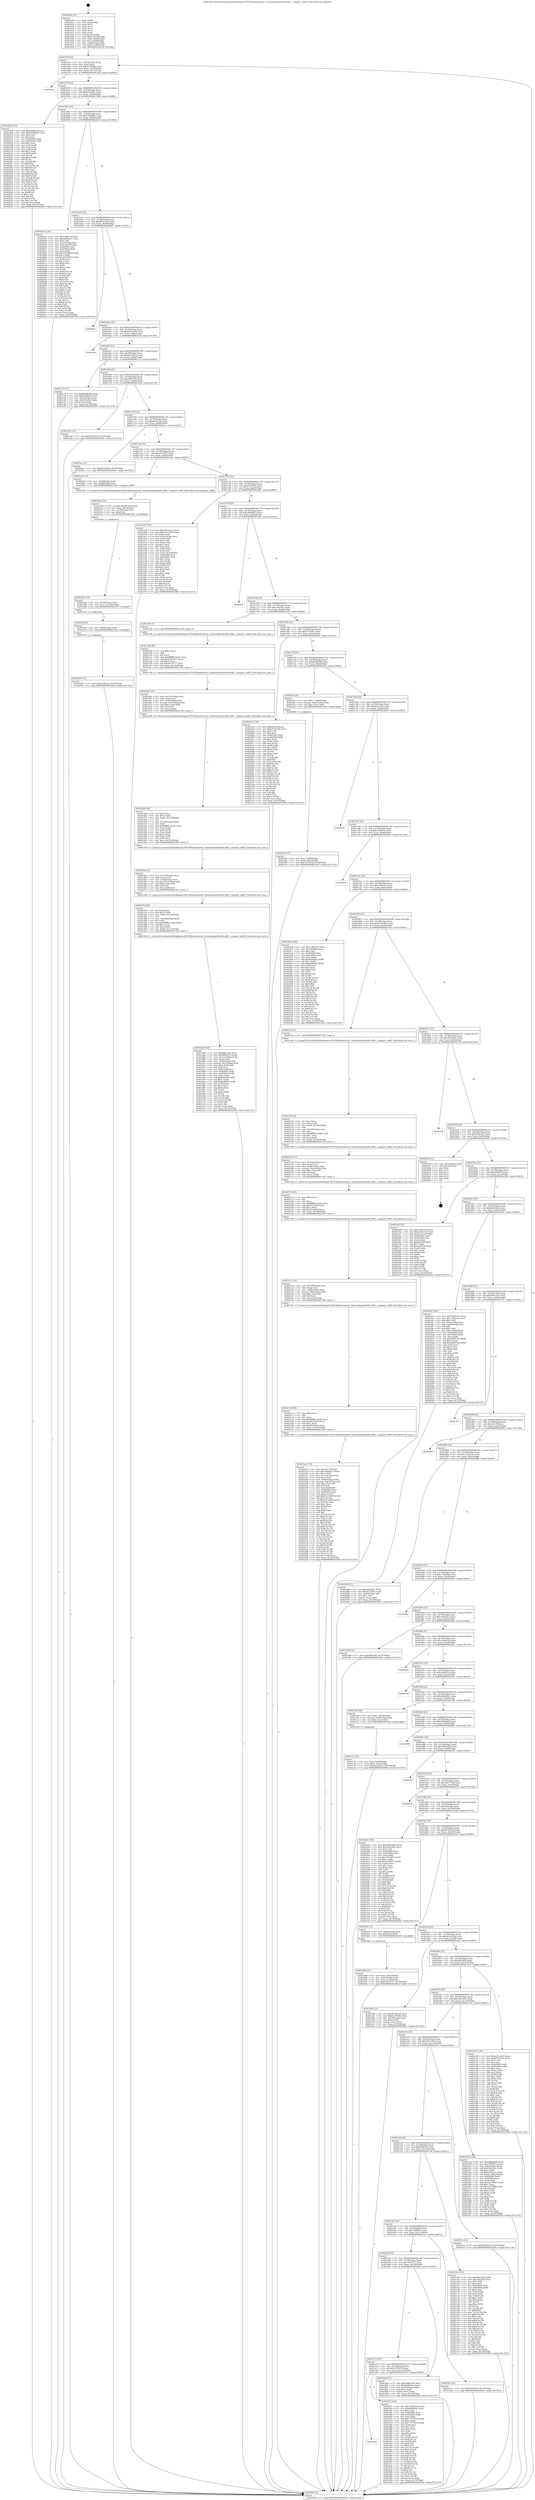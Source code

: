 digraph "0x401630" {
  label = "0x401630 (/mnt/c/Users/mathe/Desktop/tcc/POCII/binaries/extr_linuxtoolsperfbuiltin-diff.c_compute_wdiff_Final-ollvm.out::main(0))"
  labelloc = "t"
  node[shape=record]

  Entry [label="",width=0.3,height=0.3,shape=circle,fillcolor=black,style=filled]
  "0x40165f" [label="{
     0x40165f [23]\l
     | [instrs]\l
     &nbsp;&nbsp;0x40165f \<+3\>: mov -0x74(%rbp),%eax\l
     &nbsp;&nbsp;0x401662 \<+2\>: mov %eax,%ecx\l
     &nbsp;&nbsp;0x401664 \<+6\>: sub $0x81d7048e,%ecx\l
     &nbsp;&nbsp;0x40166a \<+3\>: mov %eax,-0x78(%rbp)\l
     &nbsp;&nbsp;0x40166d \<+3\>: mov %ecx,-0x7c(%rbp)\l
     &nbsp;&nbsp;0x401670 \<+6\>: je 0000000000401acb \<main+0x49b\>\l
  }"]
  "0x401acb" [label="{
     0x401acb\l
  }", style=dashed]
  "0x401676" [label="{
     0x401676 [22]\l
     | [instrs]\l
     &nbsp;&nbsp;0x401676 \<+5\>: jmp 000000000040167b \<main+0x4b\>\l
     &nbsp;&nbsp;0x40167b \<+3\>: mov -0x78(%rbp),%eax\l
     &nbsp;&nbsp;0x40167e \<+5\>: sub $0x8334cf56,%eax\l
     &nbsp;&nbsp;0x401683 \<+3\>: mov %eax,-0x80(%rbp)\l
     &nbsp;&nbsp;0x401686 \<+6\>: je 00000000004025b8 \<main+0xf88\>\l
  }"]
  Exit [label="",width=0.3,height=0.3,shape=circle,fillcolor=black,style=filled,peripheries=2]
  "0x4025b8" [label="{
     0x4025b8 [134]\l
     | [instrs]\l
     &nbsp;&nbsp;0x4025b8 \<+5\>: mov $0xe3b90c1f,%eax\l
     &nbsp;&nbsp;0x4025bd \<+5\>: mov $0x876b8667,%ecx\l
     &nbsp;&nbsp;0x4025c2 \<+2\>: mov $0x1,%dl\l
     &nbsp;&nbsp;0x4025c4 \<+2\>: xor %esi,%esi\l
     &nbsp;&nbsp;0x4025c6 \<+7\>: mov 0x405060,%edi\l
     &nbsp;&nbsp;0x4025cd \<+8\>: mov 0x405064,%r8d\l
     &nbsp;&nbsp;0x4025d5 \<+3\>: sub $0x1,%esi\l
     &nbsp;&nbsp;0x4025d8 \<+3\>: mov %edi,%r9d\l
     &nbsp;&nbsp;0x4025db \<+3\>: add %esi,%r9d\l
     &nbsp;&nbsp;0x4025de \<+4\>: imul %r9d,%edi\l
     &nbsp;&nbsp;0x4025e2 \<+3\>: and $0x1,%edi\l
     &nbsp;&nbsp;0x4025e5 \<+3\>: cmp $0x0,%edi\l
     &nbsp;&nbsp;0x4025e8 \<+4\>: sete %r10b\l
     &nbsp;&nbsp;0x4025ec \<+4\>: cmp $0xa,%r8d\l
     &nbsp;&nbsp;0x4025f0 \<+4\>: setl %r11b\l
     &nbsp;&nbsp;0x4025f4 \<+3\>: mov %r10b,%bl\l
     &nbsp;&nbsp;0x4025f7 \<+3\>: xor $0xff,%bl\l
     &nbsp;&nbsp;0x4025fa \<+3\>: mov %r11b,%r14b\l
     &nbsp;&nbsp;0x4025fd \<+4\>: xor $0xff,%r14b\l
     &nbsp;&nbsp;0x402601 \<+3\>: xor $0x1,%dl\l
     &nbsp;&nbsp;0x402604 \<+3\>: mov %bl,%r15b\l
     &nbsp;&nbsp;0x402607 \<+4\>: and $0xff,%r15b\l
     &nbsp;&nbsp;0x40260b \<+3\>: and %dl,%r10b\l
     &nbsp;&nbsp;0x40260e \<+3\>: mov %r14b,%r12b\l
     &nbsp;&nbsp;0x402611 \<+4\>: and $0xff,%r12b\l
     &nbsp;&nbsp;0x402615 \<+3\>: and %dl,%r11b\l
     &nbsp;&nbsp;0x402618 \<+3\>: or %r10b,%r15b\l
     &nbsp;&nbsp;0x40261b \<+3\>: or %r11b,%r12b\l
     &nbsp;&nbsp;0x40261e \<+3\>: xor %r12b,%r15b\l
     &nbsp;&nbsp;0x402621 \<+3\>: or %r14b,%bl\l
     &nbsp;&nbsp;0x402624 \<+3\>: xor $0xff,%bl\l
     &nbsp;&nbsp;0x402627 \<+3\>: or $0x1,%dl\l
     &nbsp;&nbsp;0x40262a \<+2\>: and %dl,%bl\l
     &nbsp;&nbsp;0x40262c \<+3\>: or %bl,%r15b\l
     &nbsp;&nbsp;0x40262f \<+4\>: test $0x1,%r15b\l
     &nbsp;&nbsp;0x402633 \<+3\>: cmovne %ecx,%eax\l
     &nbsp;&nbsp;0x402636 \<+3\>: mov %eax,-0x74(%rbp)\l
     &nbsp;&nbsp;0x402639 \<+5\>: jmp 0000000000402944 \<main+0x1314\>\l
  }"]
  "0x40168c" [label="{
     0x40168c [25]\l
     | [instrs]\l
     &nbsp;&nbsp;0x40168c \<+5\>: jmp 0000000000401691 \<main+0x61\>\l
     &nbsp;&nbsp;0x401691 \<+3\>: mov -0x78(%rbp),%eax\l
     &nbsp;&nbsp;0x401694 \<+5\>: sub $0x876b8667,%eax\l
     &nbsp;&nbsp;0x401699 \<+6\>: mov %eax,-0x84(%rbp)\l
     &nbsp;&nbsp;0x40169f \<+6\>: je 000000000040263e \<main+0x100e\>\l
  }"]
  "0x4023e9" [label="{
     0x4023e9 [12]\l
     | [instrs]\l
     &nbsp;&nbsp;0x4023e9 \<+7\>: movl $0xe3e4fcaa,-0x74(%rbp)\l
     &nbsp;&nbsp;0x4023f0 \<+5\>: jmp 0000000000402944 \<main+0x1314\>\l
  }"]
  "0x40263e" [label="{
     0x40263e [150]\l
     | [instrs]\l
     &nbsp;&nbsp;0x40263e \<+5\>: mov $0xe3b90c1f,%eax\l
     &nbsp;&nbsp;0x402643 \<+5\>: mov $0xe690eee7,%ecx\l
     &nbsp;&nbsp;0x402648 \<+2\>: mov $0x1,%dl\l
     &nbsp;&nbsp;0x40264a \<+3\>: mov -0x3c(%rbp),%esi\l
     &nbsp;&nbsp;0x40264d \<+3\>: mov %esi,-0x2c(%rbp)\l
     &nbsp;&nbsp;0x402650 \<+7\>: mov 0x405060,%esi\l
     &nbsp;&nbsp;0x402657 \<+7\>: mov 0x405064,%edi\l
     &nbsp;&nbsp;0x40265e \<+3\>: mov %esi,%r8d\l
     &nbsp;&nbsp;0x402661 \<+7\>: add $0x3355882d,%r8d\l
     &nbsp;&nbsp;0x402668 \<+4\>: sub $0x1,%r8d\l
     &nbsp;&nbsp;0x40266c \<+7\>: sub $0x3355882d,%r8d\l
     &nbsp;&nbsp;0x402673 \<+4\>: imul %r8d,%esi\l
     &nbsp;&nbsp;0x402677 \<+3\>: and $0x1,%esi\l
     &nbsp;&nbsp;0x40267a \<+3\>: cmp $0x0,%esi\l
     &nbsp;&nbsp;0x40267d \<+4\>: sete %r9b\l
     &nbsp;&nbsp;0x402681 \<+3\>: cmp $0xa,%edi\l
     &nbsp;&nbsp;0x402684 \<+4\>: setl %r10b\l
     &nbsp;&nbsp;0x402688 \<+3\>: mov %r9b,%r11b\l
     &nbsp;&nbsp;0x40268b \<+4\>: xor $0xff,%r11b\l
     &nbsp;&nbsp;0x40268f \<+3\>: mov %r10b,%bl\l
     &nbsp;&nbsp;0x402692 \<+3\>: xor $0xff,%bl\l
     &nbsp;&nbsp;0x402695 \<+3\>: xor $0x0,%dl\l
     &nbsp;&nbsp;0x402698 \<+3\>: mov %r11b,%r14b\l
     &nbsp;&nbsp;0x40269b \<+4\>: and $0x0,%r14b\l
     &nbsp;&nbsp;0x40269f \<+3\>: and %dl,%r9b\l
     &nbsp;&nbsp;0x4026a2 \<+3\>: mov %bl,%r15b\l
     &nbsp;&nbsp;0x4026a5 \<+4\>: and $0x0,%r15b\l
     &nbsp;&nbsp;0x4026a9 \<+3\>: and %dl,%r10b\l
     &nbsp;&nbsp;0x4026ac \<+3\>: or %r9b,%r14b\l
     &nbsp;&nbsp;0x4026af \<+3\>: or %r10b,%r15b\l
     &nbsp;&nbsp;0x4026b2 \<+3\>: xor %r15b,%r14b\l
     &nbsp;&nbsp;0x4026b5 \<+3\>: or %bl,%r11b\l
     &nbsp;&nbsp;0x4026b8 \<+4\>: xor $0xff,%r11b\l
     &nbsp;&nbsp;0x4026bc \<+3\>: or $0x0,%dl\l
     &nbsp;&nbsp;0x4026bf \<+3\>: and %dl,%r11b\l
     &nbsp;&nbsp;0x4026c2 \<+3\>: or %r11b,%r14b\l
     &nbsp;&nbsp;0x4026c5 \<+4\>: test $0x1,%r14b\l
     &nbsp;&nbsp;0x4026c9 \<+3\>: cmovne %ecx,%eax\l
     &nbsp;&nbsp;0x4026cc \<+3\>: mov %eax,-0x74(%rbp)\l
     &nbsp;&nbsp;0x4026cf \<+5\>: jmp 0000000000402944 \<main+0x1314\>\l
  }"]
  "0x4016a5" [label="{
     0x4016a5 [25]\l
     | [instrs]\l
     &nbsp;&nbsp;0x4016a5 \<+5\>: jmp 00000000004016aa \<main+0x7a\>\l
     &nbsp;&nbsp;0x4016aa \<+3\>: mov -0x78(%rbp),%eax\l
     &nbsp;&nbsp;0x4016ad \<+5\>: sub $0x8b7a119d,%eax\l
     &nbsp;&nbsp;0x4016b2 \<+6\>: mov %eax,-0x88(%rbp)\l
     &nbsp;&nbsp;0x4016b8 \<+6\>: je 0000000000402401 \<main+0xdd1\>\l
  }"]
  "0x4023e0" [label="{
     0x4023e0 [9]\l
     | [instrs]\l
     &nbsp;&nbsp;0x4023e0 \<+4\>: mov -0x68(%rbp),%rdi\l
     &nbsp;&nbsp;0x4023e4 \<+5\>: call 0000000000401030 \<free@plt\>\l
     | [calls]\l
     &nbsp;&nbsp;0x401030 \{1\} (unknown)\l
  }"]
  "0x402401" [label="{
     0x402401\l
  }", style=dashed]
  "0x4016be" [label="{
     0x4016be [25]\l
     | [instrs]\l
     &nbsp;&nbsp;0x4016be \<+5\>: jmp 00000000004016c3 \<main+0x93\>\l
     &nbsp;&nbsp;0x4016c3 \<+3\>: mov -0x78(%rbp),%eax\l
     &nbsp;&nbsp;0x4016c6 \<+5\>: sub $0x94101e00,%eax\l
     &nbsp;&nbsp;0x4016cb \<+6\>: mov %eax,-0x8c(%rbp)\l
     &nbsp;&nbsp;0x4016d1 \<+6\>: je 0000000000401bbf \<main+0x58f\>\l
  }"]
  "0x4023d1" [label="{
     0x4023d1 [15]\l
     | [instrs]\l
     &nbsp;&nbsp;0x4023d1 \<+4\>: mov -0x58(%rbp),%rdi\l
     &nbsp;&nbsp;0x4023d5 \<+6\>: mov %eax,-0x150(%rbp)\l
     &nbsp;&nbsp;0x4023db \<+5\>: call 0000000000401030 \<free@plt\>\l
     | [calls]\l
     &nbsp;&nbsp;0x401030 \{1\} (unknown)\l
  }"]
  "0x401bbf" [label="{
     0x401bbf\l
  }", style=dashed]
  "0x4016d7" [label="{
     0x4016d7 [25]\l
     | [instrs]\l
     &nbsp;&nbsp;0x4016d7 \<+5\>: jmp 00000000004016dc \<main+0xac\>\l
     &nbsp;&nbsp;0x4016dc \<+3\>: mov -0x78(%rbp),%eax\l
     &nbsp;&nbsp;0x4016df \<+5\>: sub $0x9822d412,%eax\l
     &nbsp;&nbsp;0x4016e4 \<+6\>: mov %eax,-0x90(%rbp)\l
     &nbsp;&nbsp;0x4016ea \<+6\>: je 0000000000401c33 \<main+0x603\>\l
  }"]
  "0x4023ba" [label="{
     0x4023ba [23]\l
     | [instrs]\l
     &nbsp;&nbsp;0x4023ba \<+10\>: movabs $0x4030b6,%rdi\l
     &nbsp;&nbsp;0x4023c4 \<+3\>: mov %eax,-0x70(%rbp)\l
     &nbsp;&nbsp;0x4023c7 \<+3\>: mov -0x70(%rbp),%esi\l
     &nbsp;&nbsp;0x4023ca \<+2\>: mov $0x0,%al\l
     &nbsp;&nbsp;0x4023cc \<+5\>: call 0000000000401040 \<printf@plt\>\l
     | [calls]\l
     &nbsp;&nbsp;0x401040 \{1\} (unknown)\l
  }"]
  "0x401c33" [label="{
     0x401c33 [27]\l
     | [instrs]\l
     &nbsp;&nbsp;0x401c33 \<+5\>: mov $0xdba9659b,%eax\l
     &nbsp;&nbsp;0x401c38 \<+5\>: mov $0x6cfb8a25,%ecx\l
     &nbsp;&nbsp;0x401c3d \<+3\>: mov -0x5c(%rbp),%edx\l
     &nbsp;&nbsp;0x401c40 \<+3\>: cmp -0x50(%rbp),%edx\l
     &nbsp;&nbsp;0x401c43 \<+3\>: cmovl %ecx,%eax\l
     &nbsp;&nbsp;0x401c46 \<+3\>: mov %eax,-0x74(%rbp)\l
     &nbsp;&nbsp;0x401c49 \<+5\>: jmp 0000000000402944 \<main+0x1314\>\l
  }"]
  "0x4016f0" [label="{
     0x4016f0 [25]\l
     | [instrs]\l
     &nbsp;&nbsp;0x4016f0 \<+5\>: jmp 00000000004016f5 \<main+0xc5\>\l
     &nbsp;&nbsp;0x4016f5 \<+3\>: mov -0x78(%rbp),%eax\l
     &nbsp;&nbsp;0x4016f8 \<+5\>: sub $0x99f5e570,%eax\l
     &nbsp;&nbsp;0x4016fd \<+6\>: mov %eax,-0x94(%rbp)\l
     &nbsp;&nbsp;0x401703 \<+6\>: je 0000000000401e24 \<main+0x7f4\>\l
  }"]
  "0x4021ea" [label="{
     0x4021ea [174]\l
     | [instrs]\l
     &nbsp;&nbsp;0x4021ea \<+5\>: mov $0xae0c78,%ecx\l
     &nbsp;&nbsp;0x4021ef \<+5\>: mov $0x18a4ad13,%edx\l
     &nbsp;&nbsp;0x4021f4 \<+3\>: mov $0x1,%r9b\l
     &nbsp;&nbsp;0x4021f7 \<+6\>: mov -0x14c(%rbp),%esi\l
     &nbsp;&nbsp;0x4021fd \<+3\>: imul %eax,%esi\l
     &nbsp;&nbsp;0x402200 \<+4\>: mov -0x68(%rbp),%rdi\l
     &nbsp;&nbsp;0x402204 \<+4\>: movslq -0x6c(%rbp),%r8\l
     &nbsp;&nbsp;0x402208 \<+4\>: imul $0xc,%r8,%r8\l
     &nbsp;&nbsp;0x40220c \<+3\>: add %r8,%rdi\l
     &nbsp;&nbsp;0x40220f \<+3\>: mov %esi,0x8(%rdi)\l
     &nbsp;&nbsp;0x402212 \<+7\>: mov 0x405060,%eax\l
     &nbsp;&nbsp;0x402219 \<+7\>: mov 0x405064,%esi\l
     &nbsp;&nbsp;0x402220 \<+3\>: mov %eax,%r10d\l
     &nbsp;&nbsp;0x402223 \<+7\>: add $0x55c16fb8,%r10d\l
     &nbsp;&nbsp;0x40222a \<+4\>: sub $0x1,%r10d\l
     &nbsp;&nbsp;0x40222e \<+7\>: sub $0x55c16fb8,%r10d\l
     &nbsp;&nbsp;0x402235 \<+4\>: imul %r10d,%eax\l
     &nbsp;&nbsp;0x402239 \<+3\>: and $0x1,%eax\l
     &nbsp;&nbsp;0x40223c \<+3\>: cmp $0x0,%eax\l
     &nbsp;&nbsp;0x40223f \<+4\>: sete %r11b\l
     &nbsp;&nbsp;0x402243 \<+3\>: cmp $0xa,%esi\l
     &nbsp;&nbsp;0x402246 \<+3\>: setl %bl\l
     &nbsp;&nbsp;0x402249 \<+3\>: mov %r11b,%r14b\l
     &nbsp;&nbsp;0x40224c \<+4\>: xor $0xff,%r14b\l
     &nbsp;&nbsp;0x402250 \<+3\>: mov %bl,%r15b\l
     &nbsp;&nbsp;0x402253 \<+4\>: xor $0xff,%r15b\l
     &nbsp;&nbsp;0x402257 \<+4\>: xor $0x0,%r9b\l
     &nbsp;&nbsp;0x40225b \<+3\>: mov %r14b,%r12b\l
     &nbsp;&nbsp;0x40225e \<+4\>: and $0x0,%r12b\l
     &nbsp;&nbsp;0x402262 \<+3\>: and %r9b,%r11b\l
     &nbsp;&nbsp;0x402265 \<+3\>: mov %r15b,%r13b\l
     &nbsp;&nbsp;0x402268 \<+4\>: and $0x0,%r13b\l
     &nbsp;&nbsp;0x40226c \<+3\>: and %r9b,%bl\l
     &nbsp;&nbsp;0x40226f \<+3\>: or %r11b,%r12b\l
     &nbsp;&nbsp;0x402272 \<+3\>: or %bl,%r13b\l
     &nbsp;&nbsp;0x402275 \<+3\>: xor %r13b,%r12b\l
     &nbsp;&nbsp;0x402278 \<+3\>: or %r15b,%r14b\l
     &nbsp;&nbsp;0x40227b \<+4\>: xor $0xff,%r14b\l
     &nbsp;&nbsp;0x40227f \<+4\>: or $0x0,%r9b\l
     &nbsp;&nbsp;0x402283 \<+3\>: and %r9b,%r14b\l
     &nbsp;&nbsp;0x402286 \<+3\>: or %r14b,%r12b\l
     &nbsp;&nbsp;0x402289 \<+4\>: test $0x1,%r12b\l
     &nbsp;&nbsp;0x40228d \<+3\>: cmovne %edx,%ecx\l
     &nbsp;&nbsp;0x402290 \<+3\>: mov %ecx,-0x74(%rbp)\l
     &nbsp;&nbsp;0x402293 \<+5\>: jmp 0000000000402944 \<main+0x1314\>\l
  }"]
  "0x401e24" [label="{
     0x401e24 [12]\l
     | [instrs]\l
     &nbsp;&nbsp;0x401e24 \<+7\>: movl $0x4fb22fc8,-0x74(%rbp)\l
     &nbsp;&nbsp;0x401e2b \<+5\>: jmp 0000000000402944 \<main+0x1314\>\l
  }"]
  "0x401709" [label="{
     0x401709 [25]\l
     | [instrs]\l
     &nbsp;&nbsp;0x401709 \<+5\>: jmp 000000000040170e \<main+0xde\>\l
     &nbsp;&nbsp;0x40170e \<+3\>: mov -0x78(%rbp),%eax\l
     &nbsp;&nbsp;0x401711 \<+5\>: sub $0xa0a3e14e,%eax\l
     &nbsp;&nbsp;0x401716 \<+6\>: mov %eax,-0x98(%rbp)\l
     &nbsp;&nbsp;0x40171c \<+6\>: je 00000000004025ac \<main+0xf7c\>\l
  }"]
  "0x4021c2" [label="{
     0x4021c2 [40]\l
     | [instrs]\l
     &nbsp;&nbsp;0x4021c2 \<+5\>: mov $0x2,%ecx\l
     &nbsp;&nbsp;0x4021c7 \<+1\>: cltd\l
     &nbsp;&nbsp;0x4021c8 \<+2\>: idiv %ecx\l
     &nbsp;&nbsp;0x4021ca \<+6\>: imul $0xfffffffe,%edx,%ecx\l
     &nbsp;&nbsp;0x4021d0 \<+6\>: add $0xd053a0c9,%ecx\l
     &nbsp;&nbsp;0x4021d6 \<+3\>: add $0x1,%ecx\l
     &nbsp;&nbsp;0x4021d9 \<+6\>: sub $0xd053a0c9,%ecx\l
     &nbsp;&nbsp;0x4021df \<+6\>: mov %ecx,-0x14c(%rbp)\l
     &nbsp;&nbsp;0x4021e5 \<+5\>: call 0000000000401160 \<next_i\>\l
     | [calls]\l
     &nbsp;&nbsp;0x401160 \{1\} (/mnt/c/Users/mathe/Desktop/tcc/POCII/binaries/extr_linuxtoolsperfbuiltin-diff.c_compute_wdiff_Final-ollvm.out::next_i)\l
  }"]
  "0x4025ac" [label="{
     0x4025ac [12]\l
     | [instrs]\l
     &nbsp;&nbsp;0x4025ac \<+7\>: movl $0x8334cf56,-0x74(%rbp)\l
     &nbsp;&nbsp;0x4025b3 \<+5\>: jmp 0000000000402944 \<main+0x1314\>\l
  }"]
  "0x401722" [label="{
     0x401722 [25]\l
     | [instrs]\l
     &nbsp;&nbsp;0x401722 \<+5\>: jmp 0000000000401727 \<main+0xf7\>\l
     &nbsp;&nbsp;0x401727 \<+3\>: mov -0x78(%rbp),%eax\l
     &nbsp;&nbsp;0x40172a \<+5\>: sub $0xae5e3f67,%eax\l
     &nbsp;&nbsp;0x40172f \<+6\>: mov %eax,-0x9c(%rbp)\l
     &nbsp;&nbsp;0x401735 \<+6\>: je 00000000004023ad \<main+0xd7d\>\l
  }"]
  "0x4021a2" [label="{
     0x4021a2 [32]\l
     | [instrs]\l
     &nbsp;&nbsp;0x4021a2 \<+6\>: mov -0x148(%rbp),%ecx\l
     &nbsp;&nbsp;0x4021a8 \<+3\>: imul %eax,%ecx\l
     &nbsp;&nbsp;0x4021ab \<+4\>: mov -0x68(%rbp),%rdi\l
     &nbsp;&nbsp;0x4021af \<+4\>: movslq -0x6c(%rbp),%r8\l
     &nbsp;&nbsp;0x4021b3 \<+4\>: imul $0xc,%r8,%r8\l
     &nbsp;&nbsp;0x4021b7 \<+3\>: add %r8,%rdi\l
     &nbsp;&nbsp;0x4021ba \<+3\>: mov %ecx,0x4(%rdi)\l
     &nbsp;&nbsp;0x4021bd \<+5\>: call 0000000000401160 \<next_i\>\l
     | [calls]\l
     &nbsp;&nbsp;0x401160 \{1\} (/mnt/c/Users/mathe/Desktop/tcc/POCII/binaries/extr_linuxtoolsperfbuiltin-diff.c_compute_wdiff_Final-ollvm.out::next_i)\l
  }"]
  "0x4023ad" [label="{
     0x4023ad [13]\l
     | [instrs]\l
     &nbsp;&nbsp;0x4023ad \<+4\>: mov -0x58(%rbp),%rdi\l
     &nbsp;&nbsp;0x4023b1 \<+4\>: mov -0x68(%rbp),%rsi\l
     &nbsp;&nbsp;0x4023b5 \<+5\>: call 00000000004015d0 \<compute_wdiff\>\l
     | [calls]\l
     &nbsp;&nbsp;0x4015d0 \{1\} (/mnt/c/Users/mathe/Desktop/tcc/POCII/binaries/extr_linuxtoolsperfbuiltin-diff.c_compute_wdiff_Final-ollvm.out::compute_wdiff)\l
  }"]
  "0x40173b" [label="{
     0x40173b [25]\l
     | [instrs]\l
     &nbsp;&nbsp;0x40173b \<+5\>: jmp 0000000000401740 \<main+0x110\>\l
     &nbsp;&nbsp;0x401740 \<+3\>: mov -0x78(%rbp),%eax\l
     &nbsp;&nbsp;0x401743 \<+5\>: sub $0xbf347b30,%eax\l
     &nbsp;&nbsp;0x401748 \<+6\>: mov %eax,-0xa0(%rbp)\l
     &nbsp;&nbsp;0x40174e \<+6\>: je 0000000000401eb6 \<main+0x886\>\l
  }"]
  "0x40217a" [label="{
     0x40217a [40]\l
     | [instrs]\l
     &nbsp;&nbsp;0x40217a \<+5\>: mov $0x2,%ecx\l
     &nbsp;&nbsp;0x40217f \<+1\>: cltd\l
     &nbsp;&nbsp;0x402180 \<+2\>: idiv %ecx\l
     &nbsp;&nbsp;0x402182 \<+6\>: imul $0xfffffffe,%edx,%ecx\l
     &nbsp;&nbsp;0x402188 \<+6\>: sub $0x35cedc9f,%ecx\l
     &nbsp;&nbsp;0x40218e \<+3\>: add $0x1,%ecx\l
     &nbsp;&nbsp;0x402191 \<+6\>: add $0x35cedc9f,%ecx\l
     &nbsp;&nbsp;0x402197 \<+6\>: mov %ecx,-0x148(%rbp)\l
     &nbsp;&nbsp;0x40219d \<+5\>: call 0000000000401160 \<next_i\>\l
     | [calls]\l
     &nbsp;&nbsp;0x401160 \{1\} (/mnt/c/Users/mathe/Desktop/tcc/POCII/binaries/extr_linuxtoolsperfbuiltin-diff.c_compute_wdiff_Final-ollvm.out::next_i)\l
  }"]
  "0x401eb6" [label="{
     0x401eb6 [104]\l
     | [instrs]\l
     &nbsp;&nbsp;0x401eb6 \<+5\>: mov $0xe651a4e1,%eax\l
     &nbsp;&nbsp;0x401ebb \<+5\>: mov $0x63631406,%ecx\l
     &nbsp;&nbsp;0x401ec0 \<+2\>: xor %edx,%edx\l
     &nbsp;&nbsp;0x401ec2 \<+3\>: mov -0x5c(%rbp),%esi\l
     &nbsp;&nbsp;0x401ec5 \<+2\>: mov %edx,%edi\l
     &nbsp;&nbsp;0x401ec7 \<+2\>: sub %esi,%edi\l
     &nbsp;&nbsp;0x401ec9 \<+2\>: mov %edx,%esi\l
     &nbsp;&nbsp;0x401ecb \<+3\>: sub $0x1,%esi\l
     &nbsp;&nbsp;0x401ece \<+2\>: add %esi,%edi\l
     &nbsp;&nbsp;0x401ed0 \<+2\>: mov %edx,%esi\l
     &nbsp;&nbsp;0x401ed2 \<+2\>: sub %edi,%esi\l
     &nbsp;&nbsp;0x401ed4 \<+3\>: mov %esi,-0x5c(%rbp)\l
     &nbsp;&nbsp;0x401ed7 \<+7\>: mov 0x405060,%esi\l
     &nbsp;&nbsp;0x401ede \<+7\>: mov 0x405064,%edi\l
     &nbsp;&nbsp;0x401ee5 \<+3\>: sub $0x1,%edx\l
     &nbsp;&nbsp;0x401ee8 \<+3\>: mov %esi,%r8d\l
     &nbsp;&nbsp;0x401eeb \<+3\>: add %edx,%r8d\l
     &nbsp;&nbsp;0x401eee \<+4\>: imul %r8d,%esi\l
     &nbsp;&nbsp;0x401ef2 \<+3\>: and $0x1,%esi\l
     &nbsp;&nbsp;0x401ef5 \<+3\>: cmp $0x0,%esi\l
     &nbsp;&nbsp;0x401ef8 \<+4\>: sete %r9b\l
     &nbsp;&nbsp;0x401efc \<+3\>: cmp $0xa,%edi\l
     &nbsp;&nbsp;0x401eff \<+4\>: setl %r10b\l
     &nbsp;&nbsp;0x401f03 \<+3\>: mov %r9b,%r11b\l
     &nbsp;&nbsp;0x401f06 \<+3\>: and %r10b,%r11b\l
     &nbsp;&nbsp;0x401f09 \<+3\>: xor %r10b,%r9b\l
     &nbsp;&nbsp;0x401f0c \<+3\>: or %r9b,%r11b\l
     &nbsp;&nbsp;0x401f0f \<+4\>: test $0x1,%r11b\l
     &nbsp;&nbsp;0x401f13 \<+3\>: cmovne %ecx,%eax\l
     &nbsp;&nbsp;0x401f16 \<+3\>: mov %eax,-0x74(%rbp)\l
     &nbsp;&nbsp;0x401f19 \<+5\>: jmp 0000000000402944 \<main+0x1314\>\l
  }"]
  "0x401754" [label="{
     0x401754 [25]\l
     | [instrs]\l
     &nbsp;&nbsp;0x401754 \<+5\>: jmp 0000000000401759 \<main+0x129\>\l
     &nbsp;&nbsp;0x401759 \<+3\>: mov -0x78(%rbp),%eax\l
     &nbsp;&nbsp;0x40175c \<+5\>: sub $0xc0dcb807,%eax\l
     &nbsp;&nbsp;0x401761 \<+6\>: mov %eax,-0xa4(%rbp)\l
     &nbsp;&nbsp;0x401767 \<+6\>: je 0000000000401b5b \<main+0x52b\>\l
  }"]
  "0x40215b" [label="{
     0x40215b [31]\l
     | [instrs]\l
     &nbsp;&nbsp;0x40215b \<+6\>: mov -0x144(%rbp),%ecx\l
     &nbsp;&nbsp;0x402161 \<+3\>: imul %eax,%ecx\l
     &nbsp;&nbsp;0x402164 \<+4\>: mov -0x68(%rbp),%rdi\l
     &nbsp;&nbsp;0x402168 \<+4\>: movslq -0x6c(%rbp),%r8\l
     &nbsp;&nbsp;0x40216c \<+4\>: imul $0xc,%r8,%r8\l
     &nbsp;&nbsp;0x402170 \<+3\>: add %r8,%rdi\l
     &nbsp;&nbsp;0x402173 \<+2\>: mov %ecx,(%rdi)\l
     &nbsp;&nbsp;0x402175 \<+5\>: call 0000000000401160 \<next_i\>\l
     | [calls]\l
     &nbsp;&nbsp;0x401160 \{1\} (/mnt/c/Users/mathe/Desktop/tcc/POCII/binaries/extr_linuxtoolsperfbuiltin-diff.c_compute_wdiff_Final-ollvm.out::next_i)\l
  }"]
  "0x401b5b" [label="{
     0x401b5b\l
  }", style=dashed]
  "0x40176d" [label="{
     0x40176d [25]\l
     | [instrs]\l
     &nbsp;&nbsp;0x40176d \<+5\>: jmp 0000000000401772 \<main+0x142\>\l
     &nbsp;&nbsp;0x401772 \<+3\>: mov -0x78(%rbp),%eax\l
     &nbsp;&nbsp;0x401775 \<+5\>: sub $0xca9cf206,%eax\l
     &nbsp;&nbsp;0x40177a \<+6\>: mov %eax,-0xa8(%rbp)\l
     &nbsp;&nbsp;0x401780 \<+6\>: je 0000000000401cd4 \<main+0x6a4\>\l
  }"]
  "0x40212f" [label="{
     0x40212f [44]\l
     | [instrs]\l
     &nbsp;&nbsp;0x40212f \<+2\>: xor %ecx,%ecx\l
     &nbsp;&nbsp;0x402131 \<+5\>: mov $0x2,%edx\l
     &nbsp;&nbsp;0x402136 \<+6\>: mov %edx,-0x140(%rbp)\l
     &nbsp;&nbsp;0x40213c \<+1\>: cltd\l
     &nbsp;&nbsp;0x40213d \<+6\>: mov -0x140(%rbp),%esi\l
     &nbsp;&nbsp;0x402143 \<+2\>: idiv %esi\l
     &nbsp;&nbsp;0x402145 \<+6\>: imul $0xfffffffe,%edx,%edx\l
     &nbsp;&nbsp;0x40214b \<+3\>: sub $0x1,%ecx\l
     &nbsp;&nbsp;0x40214e \<+2\>: sub %ecx,%edx\l
     &nbsp;&nbsp;0x402150 \<+6\>: mov %edx,-0x144(%rbp)\l
     &nbsp;&nbsp;0x402156 \<+5\>: call 0000000000401160 \<next_i\>\l
     | [calls]\l
     &nbsp;&nbsp;0x401160 \{1\} (/mnt/c/Users/mathe/Desktop/tcc/POCII/binaries/extr_linuxtoolsperfbuiltin-diff.c_compute_wdiff_Final-ollvm.out::next_i)\l
  }"]
  "0x401cd4" [label="{
     0x401cd4 [5]\l
     | [instrs]\l
     &nbsp;&nbsp;0x401cd4 \<+5\>: call 0000000000401160 \<next_i\>\l
     | [calls]\l
     &nbsp;&nbsp;0x401160 \{1\} (/mnt/c/Users/mathe/Desktop/tcc/POCII/binaries/extr_linuxtoolsperfbuiltin-diff.c_compute_wdiff_Final-ollvm.out::next_i)\l
  }"]
  "0x401786" [label="{
     0x401786 [25]\l
     | [instrs]\l
     &nbsp;&nbsp;0x401786 \<+5\>: jmp 000000000040178b \<main+0x15b\>\l
     &nbsp;&nbsp;0x40178b \<+3\>: mov -0x78(%rbp),%eax\l
     &nbsp;&nbsp;0x40178e \<+5\>: sub $0xd725efb3,%eax\l
     &nbsp;&nbsp;0x401793 \<+6\>: mov %eax,-0xac(%rbp)\l
     &nbsp;&nbsp;0x401799 \<+6\>: je 00000000004020a4 \<main+0xa74\>\l
  }"]
  "0x401a8d" [label="{
     0x401a8d\l
  }", style=dashed]
  "0x4020a4" [label="{
     0x4020a4 [134]\l
     | [instrs]\l
     &nbsp;&nbsp;0x4020a4 \<+5\>: mov $0xae0c78,%eax\l
     &nbsp;&nbsp;0x4020a9 \<+5\>: mov $0xe47b236e,%ecx\l
     &nbsp;&nbsp;0x4020ae \<+2\>: mov $0x1,%dl\l
     &nbsp;&nbsp;0x4020b0 \<+2\>: xor %esi,%esi\l
     &nbsp;&nbsp;0x4020b2 \<+7\>: mov 0x405060,%edi\l
     &nbsp;&nbsp;0x4020b9 \<+8\>: mov 0x405064,%r8d\l
     &nbsp;&nbsp;0x4020c1 \<+3\>: sub $0x1,%esi\l
     &nbsp;&nbsp;0x4020c4 \<+3\>: mov %edi,%r9d\l
     &nbsp;&nbsp;0x4020c7 \<+3\>: add %esi,%r9d\l
     &nbsp;&nbsp;0x4020ca \<+4\>: imul %r9d,%edi\l
     &nbsp;&nbsp;0x4020ce \<+3\>: and $0x1,%edi\l
     &nbsp;&nbsp;0x4020d1 \<+3\>: cmp $0x0,%edi\l
     &nbsp;&nbsp;0x4020d4 \<+4\>: sete %r10b\l
     &nbsp;&nbsp;0x4020d8 \<+4\>: cmp $0xa,%r8d\l
     &nbsp;&nbsp;0x4020dc \<+4\>: setl %r11b\l
     &nbsp;&nbsp;0x4020e0 \<+3\>: mov %r10b,%bl\l
     &nbsp;&nbsp;0x4020e3 \<+3\>: xor $0xff,%bl\l
     &nbsp;&nbsp;0x4020e6 \<+3\>: mov %r11b,%r14b\l
     &nbsp;&nbsp;0x4020e9 \<+4\>: xor $0xff,%r14b\l
     &nbsp;&nbsp;0x4020ed \<+3\>: xor $0x1,%dl\l
     &nbsp;&nbsp;0x4020f0 \<+3\>: mov %bl,%r15b\l
     &nbsp;&nbsp;0x4020f3 \<+4\>: and $0xff,%r15b\l
     &nbsp;&nbsp;0x4020f7 \<+3\>: and %dl,%r10b\l
     &nbsp;&nbsp;0x4020fa \<+3\>: mov %r14b,%r12b\l
     &nbsp;&nbsp;0x4020fd \<+4\>: and $0xff,%r12b\l
     &nbsp;&nbsp;0x402101 \<+3\>: and %dl,%r11b\l
     &nbsp;&nbsp;0x402104 \<+3\>: or %r10b,%r15b\l
     &nbsp;&nbsp;0x402107 \<+3\>: or %r11b,%r12b\l
     &nbsp;&nbsp;0x40210a \<+3\>: xor %r12b,%r15b\l
     &nbsp;&nbsp;0x40210d \<+3\>: or %r14b,%bl\l
     &nbsp;&nbsp;0x402110 \<+3\>: xor $0xff,%bl\l
     &nbsp;&nbsp;0x402113 \<+3\>: or $0x1,%dl\l
     &nbsp;&nbsp;0x402116 \<+2\>: and %dl,%bl\l
     &nbsp;&nbsp;0x402118 \<+3\>: or %bl,%r15b\l
     &nbsp;&nbsp;0x40211b \<+4\>: test $0x1,%r15b\l
     &nbsp;&nbsp;0x40211f \<+3\>: cmovne %ecx,%eax\l
     &nbsp;&nbsp;0x402122 \<+3\>: mov %eax,-0x74(%rbp)\l
     &nbsp;&nbsp;0x402125 \<+5\>: jmp 0000000000402944 \<main+0x1314\>\l
  }"]
  "0x40179f" [label="{
     0x40179f [25]\l
     | [instrs]\l
     &nbsp;&nbsp;0x40179f \<+5\>: jmp 00000000004017a4 \<main+0x174\>\l
     &nbsp;&nbsp;0x4017a4 \<+3\>: mov -0x78(%rbp),%eax\l
     &nbsp;&nbsp;0x4017a7 \<+5\>: sub $0xdba9659b,%eax\l
     &nbsp;&nbsp;0x4017ac \<+6\>: mov %eax,-0xb0(%rbp)\l
     &nbsp;&nbsp;0x4017b2 \<+6\>: je 0000000000401f2a \<main+0x8fa\>\l
  }"]
  "0x401f55" [label="{
     0x401f55 [144]\l
     | [instrs]\l
     &nbsp;&nbsp;0x401f55 \<+5\>: mov $0x79e991b3,%eax\l
     &nbsp;&nbsp;0x401f5a \<+5\>: mov $0xf0e0544e,%ecx\l
     &nbsp;&nbsp;0x401f5f \<+2\>: mov $0x1,%dl\l
     &nbsp;&nbsp;0x401f61 \<+7\>: mov 0x405060,%esi\l
     &nbsp;&nbsp;0x401f68 \<+7\>: mov 0x405064,%edi\l
     &nbsp;&nbsp;0x401f6f \<+3\>: mov %esi,%r8d\l
     &nbsp;&nbsp;0x401f72 \<+7\>: add $0x77575910,%r8d\l
     &nbsp;&nbsp;0x401f79 \<+4\>: sub $0x1,%r8d\l
     &nbsp;&nbsp;0x401f7d \<+7\>: sub $0x77575910,%r8d\l
     &nbsp;&nbsp;0x401f84 \<+4\>: imul %r8d,%esi\l
     &nbsp;&nbsp;0x401f88 \<+3\>: and $0x1,%esi\l
     &nbsp;&nbsp;0x401f8b \<+3\>: cmp $0x0,%esi\l
     &nbsp;&nbsp;0x401f8e \<+4\>: sete %r9b\l
     &nbsp;&nbsp;0x401f92 \<+3\>: cmp $0xa,%edi\l
     &nbsp;&nbsp;0x401f95 \<+4\>: setl %r10b\l
     &nbsp;&nbsp;0x401f99 \<+3\>: mov %r9b,%r11b\l
     &nbsp;&nbsp;0x401f9c \<+4\>: xor $0xff,%r11b\l
     &nbsp;&nbsp;0x401fa0 \<+3\>: mov %r10b,%bl\l
     &nbsp;&nbsp;0x401fa3 \<+3\>: xor $0xff,%bl\l
     &nbsp;&nbsp;0x401fa6 \<+3\>: xor $0x0,%dl\l
     &nbsp;&nbsp;0x401fa9 \<+3\>: mov %r11b,%r14b\l
     &nbsp;&nbsp;0x401fac \<+4\>: and $0x0,%r14b\l
     &nbsp;&nbsp;0x401fb0 \<+3\>: and %dl,%r9b\l
     &nbsp;&nbsp;0x401fb3 \<+3\>: mov %bl,%r15b\l
     &nbsp;&nbsp;0x401fb6 \<+4\>: and $0x0,%r15b\l
     &nbsp;&nbsp;0x401fba \<+3\>: and %dl,%r10b\l
     &nbsp;&nbsp;0x401fbd \<+3\>: or %r9b,%r14b\l
     &nbsp;&nbsp;0x401fc0 \<+3\>: or %r10b,%r15b\l
     &nbsp;&nbsp;0x401fc3 \<+3\>: xor %r15b,%r14b\l
     &nbsp;&nbsp;0x401fc6 \<+3\>: or %bl,%r11b\l
     &nbsp;&nbsp;0x401fc9 \<+4\>: xor $0xff,%r11b\l
     &nbsp;&nbsp;0x401fcd \<+3\>: or $0x0,%dl\l
     &nbsp;&nbsp;0x401fd0 \<+3\>: and %dl,%r11b\l
     &nbsp;&nbsp;0x401fd3 \<+3\>: or %r11b,%r14b\l
     &nbsp;&nbsp;0x401fd6 \<+4\>: test $0x1,%r14b\l
     &nbsp;&nbsp;0x401fda \<+3\>: cmovne %ecx,%eax\l
     &nbsp;&nbsp;0x401fdd \<+3\>: mov %eax,-0x74(%rbp)\l
     &nbsp;&nbsp;0x401fe0 \<+5\>: jmp 0000000000402944 \<main+0x1314\>\l
  }"]
  "0x401f2a" [label="{
     0x401f2a [20]\l
     | [instrs]\l
     &nbsp;&nbsp;0x401f2a \<+7\>: movl $0x1,-0x60(%rbp)\l
     &nbsp;&nbsp;0x401f31 \<+4\>: movslq -0x60(%rbp),%rax\l
     &nbsp;&nbsp;0x401f35 \<+4\>: imul $0xc,%rax,%rdi\l
     &nbsp;&nbsp;0x401f39 \<+5\>: call 0000000000401050 \<malloc@plt\>\l
     | [calls]\l
     &nbsp;&nbsp;0x401050 \{1\} (unknown)\l
  }"]
  "0x4017b8" [label="{
     0x4017b8 [25]\l
     | [instrs]\l
     &nbsp;&nbsp;0x4017b8 \<+5\>: jmp 00000000004017bd \<main+0x18d\>\l
     &nbsp;&nbsp;0x4017bd \<+3\>: mov -0x78(%rbp),%eax\l
     &nbsp;&nbsp;0x4017c0 \<+5\>: sub $0xdeee1d18,%eax\l
     &nbsp;&nbsp;0x4017c5 \<+6\>: mov %eax,-0xb4(%rbp)\l
     &nbsp;&nbsp;0x4017cb \<+6\>: je 00000000004026e9 \<main+0x10b9\>\l
  }"]
  "0x401f3e" [label="{
     0x401f3e [23]\l
     | [instrs]\l
     &nbsp;&nbsp;0x401f3e \<+4\>: mov %rax,-0x68(%rbp)\l
     &nbsp;&nbsp;0x401f42 \<+7\>: movl $0x0,-0x6c(%rbp)\l
     &nbsp;&nbsp;0x401f49 \<+7\>: movl $0x70f7814f,-0x74(%rbp)\l
     &nbsp;&nbsp;0x401f50 \<+5\>: jmp 0000000000402944 \<main+0x1314\>\l
  }"]
  "0x4026e9" [label="{
     0x4026e9\l
  }", style=dashed]
  "0x4017d1" [label="{
     0x4017d1 [25]\l
     | [instrs]\l
     &nbsp;&nbsp;0x4017d1 \<+5\>: jmp 00000000004017d6 \<main+0x1a6\>\l
     &nbsp;&nbsp;0x4017d6 \<+3\>: mov -0x78(%rbp),%eax\l
     &nbsp;&nbsp;0x4017d9 \<+5\>: sub $0xe3b90c1f,%eax\l
     &nbsp;&nbsp;0x4017de \<+6\>: mov %eax,-0xb8(%rbp)\l
     &nbsp;&nbsp;0x4017e4 \<+6\>: je 000000000040293d \<main+0x130d\>\l
  }"]
  "0x401da8" [label="{
     0x401da8 [124]\l
     | [instrs]\l
     &nbsp;&nbsp;0x401da8 \<+5\>: mov $0xfb8ac220,%ecx\l
     &nbsp;&nbsp;0x401dad \<+5\>: mov $0x99f5e570,%edx\l
     &nbsp;&nbsp;0x401db2 \<+7\>: mov -0x13c(%rbp),%r8d\l
     &nbsp;&nbsp;0x401db9 \<+4\>: imul %eax,%r8d\l
     &nbsp;&nbsp;0x401dbd \<+4\>: mov -0x58(%rbp),%rsi\l
     &nbsp;&nbsp;0x401dc1 \<+4\>: movslq -0x5c(%rbp),%rdi\l
     &nbsp;&nbsp;0x401dc5 \<+4\>: imul $0xc,%rdi,%rdi\l
     &nbsp;&nbsp;0x401dc9 \<+3\>: add %rdi,%rsi\l
     &nbsp;&nbsp;0x401dcc \<+4\>: mov %r8d,0x8(%rsi)\l
     &nbsp;&nbsp;0x401dd0 \<+7\>: mov 0x405060,%eax\l
     &nbsp;&nbsp;0x401dd7 \<+8\>: mov 0x405064,%r8d\l
     &nbsp;&nbsp;0x401ddf \<+3\>: mov %eax,%r9d\l
     &nbsp;&nbsp;0x401de2 \<+7\>: sub $0xdc66df4,%r9d\l
     &nbsp;&nbsp;0x401de9 \<+4\>: sub $0x1,%r9d\l
     &nbsp;&nbsp;0x401ded \<+7\>: add $0xdc66df4,%r9d\l
     &nbsp;&nbsp;0x401df4 \<+4\>: imul %r9d,%eax\l
     &nbsp;&nbsp;0x401df8 \<+3\>: and $0x1,%eax\l
     &nbsp;&nbsp;0x401dfb \<+3\>: cmp $0x0,%eax\l
     &nbsp;&nbsp;0x401dfe \<+4\>: sete %r10b\l
     &nbsp;&nbsp;0x401e02 \<+4\>: cmp $0xa,%r8d\l
     &nbsp;&nbsp;0x401e06 \<+4\>: setl %r11b\l
     &nbsp;&nbsp;0x401e0a \<+3\>: mov %r10b,%bl\l
     &nbsp;&nbsp;0x401e0d \<+3\>: and %r11b,%bl\l
     &nbsp;&nbsp;0x401e10 \<+3\>: xor %r11b,%r10b\l
     &nbsp;&nbsp;0x401e13 \<+3\>: or %r10b,%bl\l
     &nbsp;&nbsp;0x401e16 \<+3\>: test $0x1,%bl\l
     &nbsp;&nbsp;0x401e19 \<+3\>: cmovne %edx,%ecx\l
     &nbsp;&nbsp;0x401e1c \<+3\>: mov %ecx,-0x74(%rbp)\l
     &nbsp;&nbsp;0x401e1f \<+5\>: jmp 0000000000402944 \<main+0x1314\>\l
  }"]
  "0x40293d" [label="{
     0x40293d\l
  }", style=dashed]
  "0x4017ea" [label="{
     0x4017ea [25]\l
     | [instrs]\l
     &nbsp;&nbsp;0x4017ea \<+5\>: jmp 00000000004017ef \<main+0x1bf\>\l
     &nbsp;&nbsp;0x4017ef \<+3\>: mov -0x78(%rbp),%eax\l
     &nbsp;&nbsp;0x4017f2 \<+5\>: sub $0xe3e4fcaa,%eax\l
     &nbsp;&nbsp;0x4017f7 \<+6\>: mov %eax,-0xbc(%rbp)\l
     &nbsp;&nbsp;0x4017fd \<+6\>: je 00000000004024bd \<main+0xe8d\>\l
  }"]
  "0x401d7a" [label="{
     0x401d7a [46]\l
     | [instrs]\l
     &nbsp;&nbsp;0x401d7a \<+2\>: xor %ecx,%ecx\l
     &nbsp;&nbsp;0x401d7c \<+5\>: mov $0x2,%edx\l
     &nbsp;&nbsp;0x401d81 \<+6\>: mov %edx,-0x138(%rbp)\l
     &nbsp;&nbsp;0x401d87 \<+1\>: cltd\l
     &nbsp;&nbsp;0x401d88 \<+7\>: mov -0x138(%rbp),%r8d\l
     &nbsp;&nbsp;0x401d8f \<+3\>: idiv %r8d\l
     &nbsp;&nbsp;0x401d92 \<+6\>: imul $0xfffffffe,%edx,%edx\l
     &nbsp;&nbsp;0x401d98 \<+3\>: sub $0x1,%ecx\l
     &nbsp;&nbsp;0x401d9b \<+2\>: sub %ecx,%edx\l
     &nbsp;&nbsp;0x401d9d \<+6\>: mov %edx,-0x13c(%rbp)\l
     &nbsp;&nbsp;0x401da3 \<+5\>: call 0000000000401160 \<next_i\>\l
     | [calls]\l
     &nbsp;&nbsp;0x401160 \{1\} (/mnt/c/Users/mathe/Desktop/tcc/POCII/binaries/extr_linuxtoolsperfbuiltin-diff.c_compute_wdiff_Final-ollvm.out::next_i)\l
  }"]
  "0x4024bd" [label="{
     0x4024bd [144]\l
     | [instrs]\l
     &nbsp;&nbsp;0x4024bd \<+5\>: mov $0x1c8b2c92,%eax\l
     &nbsp;&nbsp;0x4024c2 \<+5\>: mov $0xef9faf09,%ecx\l
     &nbsp;&nbsp;0x4024c7 \<+2\>: mov $0x1,%dl\l
     &nbsp;&nbsp;0x4024c9 \<+7\>: mov 0x405060,%esi\l
     &nbsp;&nbsp;0x4024d0 \<+7\>: mov 0x405064,%edi\l
     &nbsp;&nbsp;0x4024d7 \<+3\>: mov %esi,%r8d\l
     &nbsp;&nbsp;0x4024da \<+7\>: sub $0xdef6e923,%r8d\l
     &nbsp;&nbsp;0x4024e1 \<+4\>: sub $0x1,%r8d\l
     &nbsp;&nbsp;0x4024e5 \<+7\>: add $0xdef6e923,%r8d\l
     &nbsp;&nbsp;0x4024ec \<+4\>: imul %r8d,%esi\l
     &nbsp;&nbsp;0x4024f0 \<+3\>: and $0x1,%esi\l
     &nbsp;&nbsp;0x4024f3 \<+3\>: cmp $0x0,%esi\l
     &nbsp;&nbsp;0x4024f6 \<+4\>: sete %r9b\l
     &nbsp;&nbsp;0x4024fa \<+3\>: cmp $0xa,%edi\l
     &nbsp;&nbsp;0x4024fd \<+4\>: setl %r10b\l
     &nbsp;&nbsp;0x402501 \<+3\>: mov %r9b,%r11b\l
     &nbsp;&nbsp;0x402504 \<+4\>: xor $0xff,%r11b\l
     &nbsp;&nbsp;0x402508 \<+3\>: mov %r10b,%bl\l
     &nbsp;&nbsp;0x40250b \<+3\>: xor $0xff,%bl\l
     &nbsp;&nbsp;0x40250e \<+3\>: xor $0x1,%dl\l
     &nbsp;&nbsp;0x402511 \<+3\>: mov %r11b,%r14b\l
     &nbsp;&nbsp;0x402514 \<+4\>: and $0xff,%r14b\l
     &nbsp;&nbsp;0x402518 \<+3\>: and %dl,%r9b\l
     &nbsp;&nbsp;0x40251b \<+3\>: mov %bl,%r15b\l
     &nbsp;&nbsp;0x40251e \<+4\>: and $0xff,%r15b\l
     &nbsp;&nbsp;0x402522 \<+3\>: and %dl,%r10b\l
     &nbsp;&nbsp;0x402525 \<+3\>: or %r9b,%r14b\l
     &nbsp;&nbsp;0x402528 \<+3\>: or %r10b,%r15b\l
     &nbsp;&nbsp;0x40252b \<+3\>: xor %r15b,%r14b\l
     &nbsp;&nbsp;0x40252e \<+3\>: or %bl,%r11b\l
     &nbsp;&nbsp;0x402531 \<+4\>: xor $0xff,%r11b\l
     &nbsp;&nbsp;0x402535 \<+3\>: or $0x1,%dl\l
     &nbsp;&nbsp;0x402538 \<+3\>: and %dl,%r11b\l
     &nbsp;&nbsp;0x40253b \<+3\>: or %r11b,%r14b\l
     &nbsp;&nbsp;0x40253e \<+4\>: test $0x1,%r14b\l
     &nbsp;&nbsp;0x402542 \<+3\>: cmovne %ecx,%eax\l
     &nbsp;&nbsp;0x402545 \<+3\>: mov %eax,-0x74(%rbp)\l
     &nbsp;&nbsp;0x402548 \<+5\>: jmp 0000000000402944 \<main+0x1314\>\l
  }"]
  "0x401803" [label="{
     0x401803 [25]\l
     | [instrs]\l
     &nbsp;&nbsp;0x401803 \<+5\>: jmp 0000000000401808 \<main+0x1d8\>\l
     &nbsp;&nbsp;0x401808 \<+3\>: mov -0x78(%rbp),%eax\l
     &nbsp;&nbsp;0x40180b \<+5\>: sub $0xe47b236e,%eax\l
     &nbsp;&nbsp;0x401810 \<+6\>: mov %eax,-0xc0(%rbp)\l
     &nbsp;&nbsp;0x401816 \<+6\>: je 000000000040212a \<main+0xafa\>\l
  }"]
  "0x401d5a" [label="{
     0x401d5a [32]\l
     | [instrs]\l
     &nbsp;&nbsp;0x401d5a \<+6\>: mov -0x134(%rbp),%ecx\l
     &nbsp;&nbsp;0x401d60 \<+3\>: imul %eax,%ecx\l
     &nbsp;&nbsp;0x401d63 \<+4\>: mov -0x58(%rbp),%rsi\l
     &nbsp;&nbsp;0x401d67 \<+4\>: movslq -0x5c(%rbp),%rdi\l
     &nbsp;&nbsp;0x401d6b \<+4\>: imul $0xc,%rdi,%rdi\l
     &nbsp;&nbsp;0x401d6f \<+3\>: add %rdi,%rsi\l
     &nbsp;&nbsp;0x401d72 \<+3\>: mov %ecx,0x4(%rsi)\l
     &nbsp;&nbsp;0x401d75 \<+5\>: call 0000000000401160 \<next_i\>\l
     | [calls]\l
     &nbsp;&nbsp;0x401160 \{1\} (/mnt/c/Users/mathe/Desktop/tcc/POCII/binaries/extr_linuxtoolsperfbuiltin-diff.c_compute_wdiff_Final-ollvm.out::next_i)\l
  }"]
  "0x40212a" [label="{
     0x40212a [5]\l
     | [instrs]\l
     &nbsp;&nbsp;0x40212a \<+5\>: call 0000000000401160 \<next_i\>\l
     | [calls]\l
     &nbsp;&nbsp;0x401160 \{1\} (/mnt/c/Users/mathe/Desktop/tcc/POCII/binaries/extr_linuxtoolsperfbuiltin-diff.c_compute_wdiff_Final-ollvm.out::next_i)\l
  }"]
  "0x40181c" [label="{
     0x40181c [25]\l
     | [instrs]\l
     &nbsp;&nbsp;0x40181c \<+5\>: jmp 0000000000401821 \<main+0x1f1\>\l
     &nbsp;&nbsp;0x401821 \<+3\>: mov -0x78(%rbp),%eax\l
     &nbsp;&nbsp;0x401824 \<+5\>: sub $0xe651a4e1,%eax\l
     &nbsp;&nbsp;0x401829 \<+6\>: mov %eax,-0xc4(%rbp)\l
     &nbsp;&nbsp;0x40182f \<+6\>: je 00000000004027e4 \<main+0x11b4\>\l
  }"]
  "0x401d20" [label="{
     0x401d20 [58]\l
     | [instrs]\l
     &nbsp;&nbsp;0x401d20 \<+2\>: xor %ecx,%ecx\l
     &nbsp;&nbsp;0x401d22 \<+5\>: mov $0x2,%edx\l
     &nbsp;&nbsp;0x401d27 \<+6\>: mov %edx,-0x130(%rbp)\l
     &nbsp;&nbsp;0x401d2d \<+1\>: cltd\l
     &nbsp;&nbsp;0x401d2e \<+7\>: mov -0x130(%rbp),%r8d\l
     &nbsp;&nbsp;0x401d35 \<+3\>: idiv %r8d\l
     &nbsp;&nbsp;0x401d38 \<+6\>: imul $0xfffffffe,%edx,%edx\l
     &nbsp;&nbsp;0x401d3e \<+3\>: mov %ecx,%r9d\l
     &nbsp;&nbsp;0x401d41 \<+3\>: sub %edx,%r9d\l
     &nbsp;&nbsp;0x401d44 \<+2\>: mov %ecx,%edx\l
     &nbsp;&nbsp;0x401d46 \<+3\>: sub $0x1,%edx\l
     &nbsp;&nbsp;0x401d49 \<+3\>: add %edx,%r9d\l
     &nbsp;&nbsp;0x401d4c \<+3\>: sub %r9d,%ecx\l
     &nbsp;&nbsp;0x401d4f \<+6\>: mov %ecx,-0x134(%rbp)\l
     &nbsp;&nbsp;0x401d55 \<+5\>: call 0000000000401160 \<next_i\>\l
     | [calls]\l
     &nbsp;&nbsp;0x401160 \{1\} (/mnt/c/Users/mathe/Desktop/tcc/POCII/binaries/extr_linuxtoolsperfbuiltin-diff.c_compute_wdiff_Final-ollvm.out::next_i)\l
  }"]
  "0x4027e4" [label="{
     0x4027e4\l
  }", style=dashed]
  "0x401835" [label="{
     0x401835 [25]\l
     | [instrs]\l
     &nbsp;&nbsp;0x401835 \<+5\>: jmp 000000000040183a \<main+0x20a\>\l
     &nbsp;&nbsp;0x40183a \<+3\>: mov -0x78(%rbp),%eax\l
     &nbsp;&nbsp;0x40183d \<+5\>: sub $0xe690eee7,%eax\l
     &nbsp;&nbsp;0x401842 \<+6\>: mov %eax,-0xc8(%rbp)\l
     &nbsp;&nbsp;0x401848 \<+6\>: je 00000000004026d4 \<main+0x10a4\>\l
  }"]
  "0x401d01" [label="{
     0x401d01 [31]\l
     | [instrs]\l
     &nbsp;&nbsp;0x401d01 \<+6\>: mov -0x12c(%rbp),%ecx\l
     &nbsp;&nbsp;0x401d07 \<+3\>: imul %eax,%ecx\l
     &nbsp;&nbsp;0x401d0a \<+4\>: mov -0x58(%rbp),%rsi\l
     &nbsp;&nbsp;0x401d0e \<+4\>: movslq -0x5c(%rbp),%rdi\l
     &nbsp;&nbsp;0x401d12 \<+4\>: imul $0xc,%rdi,%rdi\l
     &nbsp;&nbsp;0x401d16 \<+3\>: add %rdi,%rsi\l
     &nbsp;&nbsp;0x401d19 \<+2\>: mov %ecx,(%rsi)\l
     &nbsp;&nbsp;0x401d1b \<+5\>: call 0000000000401160 \<next_i\>\l
     | [calls]\l
     &nbsp;&nbsp;0x401160 \{1\} (/mnt/c/Users/mathe/Desktop/tcc/POCII/binaries/extr_linuxtoolsperfbuiltin-diff.c_compute_wdiff_Final-ollvm.out::next_i)\l
  }"]
  "0x4026d4" [label="{
     0x4026d4 [21]\l
     | [instrs]\l
     &nbsp;&nbsp;0x4026d4 \<+3\>: mov -0x2c(%rbp),%eax\l
     &nbsp;&nbsp;0x4026d7 \<+7\>: add $0x148,%rsp\l
     &nbsp;&nbsp;0x4026de \<+1\>: pop %rbx\l
     &nbsp;&nbsp;0x4026df \<+2\>: pop %r12\l
     &nbsp;&nbsp;0x4026e1 \<+2\>: pop %r13\l
     &nbsp;&nbsp;0x4026e3 \<+2\>: pop %r14\l
     &nbsp;&nbsp;0x4026e5 \<+2\>: pop %r15\l
     &nbsp;&nbsp;0x4026e7 \<+1\>: pop %rbp\l
     &nbsp;&nbsp;0x4026e8 \<+1\>: ret\l
  }"]
  "0x40184e" [label="{
     0x40184e [25]\l
     | [instrs]\l
     &nbsp;&nbsp;0x40184e \<+5\>: jmp 0000000000401853 \<main+0x223\>\l
     &nbsp;&nbsp;0x401853 \<+3\>: mov -0x78(%rbp),%eax\l
     &nbsp;&nbsp;0x401856 \<+5\>: sub $0xef9faf09,%eax\l
     &nbsp;&nbsp;0x40185b \<+6\>: mov %eax,-0xcc(%rbp)\l
     &nbsp;&nbsp;0x401861 \<+6\>: je 000000000040254d \<main+0xf1d\>\l
  }"]
  "0x401cd9" [label="{
     0x401cd9 [40]\l
     | [instrs]\l
     &nbsp;&nbsp;0x401cd9 \<+5\>: mov $0x2,%ecx\l
     &nbsp;&nbsp;0x401cde \<+1\>: cltd\l
     &nbsp;&nbsp;0x401cdf \<+2\>: idiv %ecx\l
     &nbsp;&nbsp;0x401ce1 \<+6\>: imul $0xfffffffe,%edx,%ecx\l
     &nbsp;&nbsp;0x401ce7 \<+6\>: add $0x42a1d777,%ecx\l
     &nbsp;&nbsp;0x401ced \<+3\>: add $0x1,%ecx\l
     &nbsp;&nbsp;0x401cf0 \<+6\>: sub $0x42a1d777,%ecx\l
     &nbsp;&nbsp;0x401cf6 \<+6\>: mov %ecx,-0x12c(%rbp)\l
     &nbsp;&nbsp;0x401cfc \<+5\>: call 0000000000401160 \<next_i\>\l
     | [calls]\l
     &nbsp;&nbsp;0x401160 \{1\} (/mnt/c/Users/mathe/Desktop/tcc/POCII/binaries/extr_linuxtoolsperfbuiltin-diff.c_compute_wdiff_Final-ollvm.out::next_i)\l
  }"]
  "0x40254d" [label="{
     0x40254d [95]\l
     | [instrs]\l
     &nbsp;&nbsp;0x40254d \<+5\>: mov $0x1c8b2c92,%eax\l
     &nbsp;&nbsp;0x402552 \<+5\>: mov $0xa0a3e14e,%ecx\l
     &nbsp;&nbsp;0x402557 \<+7\>: movl $0x0,-0x3c(%rbp)\l
     &nbsp;&nbsp;0x40255e \<+7\>: mov 0x405060,%edx\l
     &nbsp;&nbsp;0x402565 \<+7\>: mov 0x405064,%esi\l
     &nbsp;&nbsp;0x40256c \<+2\>: mov %edx,%edi\l
     &nbsp;&nbsp;0x40256e \<+6\>: sub $0xaaf18c0f,%edi\l
     &nbsp;&nbsp;0x402574 \<+3\>: sub $0x1,%edi\l
     &nbsp;&nbsp;0x402577 \<+6\>: add $0xaaf18c0f,%edi\l
     &nbsp;&nbsp;0x40257d \<+3\>: imul %edi,%edx\l
     &nbsp;&nbsp;0x402580 \<+3\>: and $0x1,%edx\l
     &nbsp;&nbsp;0x402583 \<+3\>: cmp $0x0,%edx\l
     &nbsp;&nbsp;0x402586 \<+4\>: sete %r8b\l
     &nbsp;&nbsp;0x40258a \<+3\>: cmp $0xa,%esi\l
     &nbsp;&nbsp;0x40258d \<+4\>: setl %r9b\l
     &nbsp;&nbsp;0x402591 \<+3\>: mov %r8b,%r10b\l
     &nbsp;&nbsp;0x402594 \<+3\>: and %r9b,%r10b\l
     &nbsp;&nbsp;0x402597 \<+3\>: xor %r9b,%r8b\l
     &nbsp;&nbsp;0x40259a \<+3\>: or %r8b,%r10b\l
     &nbsp;&nbsp;0x40259d \<+4\>: test $0x1,%r10b\l
     &nbsp;&nbsp;0x4025a1 \<+3\>: cmovne %ecx,%eax\l
     &nbsp;&nbsp;0x4025a4 \<+3\>: mov %eax,-0x74(%rbp)\l
     &nbsp;&nbsp;0x4025a7 \<+5\>: jmp 0000000000402944 \<main+0x1314\>\l
  }"]
  "0x401867" [label="{
     0x401867 [25]\l
     | [instrs]\l
     &nbsp;&nbsp;0x401867 \<+5\>: jmp 000000000040186c \<main+0x23c\>\l
     &nbsp;&nbsp;0x40186c \<+3\>: mov -0x78(%rbp),%eax\l
     &nbsp;&nbsp;0x40186f \<+5\>: sub $0xf0e0544e,%eax\l
     &nbsp;&nbsp;0x401874 \<+6\>: mov %eax,-0xd0(%rbp)\l
     &nbsp;&nbsp;0x40187a \<+6\>: je 0000000000401fe5 \<main+0x9b5\>\l
  }"]
  "0x401c1c" [label="{
     0x401c1c [23]\l
     | [instrs]\l
     &nbsp;&nbsp;0x401c1c \<+4\>: mov %rax,-0x58(%rbp)\l
     &nbsp;&nbsp;0x401c20 \<+7\>: movl $0x0,-0x5c(%rbp)\l
     &nbsp;&nbsp;0x401c27 \<+7\>: movl $0x9822d412,-0x74(%rbp)\l
     &nbsp;&nbsp;0x401c2e \<+5\>: jmp 0000000000402944 \<main+0x1314\>\l
  }"]
  "0x401fe5" [label="{
     0x401fe5 [164]\l
     | [instrs]\l
     &nbsp;&nbsp;0x401fe5 \<+5\>: mov $0x79e991b3,%eax\l
     &nbsp;&nbsp;0x401fea \<+5\>: mov $0x13f9225c,%ecx\l
     &nbsp;&nbsp;0x401fef \<+2\>: mov $0x1,%dl\l
     &nbsp;&nbsp;0x401ff1 \<+3\>: mov -0x6c(%rbp),%esi\l
     &nbsp;&nbsp;0x401ff4 \<+3\>: cmp -0x60(%rbp),%esi\l
     &nbsp;&nbsp;0x401ff7 \<+4\>: setl %dil\l
     &nbsp;&nbsp;0x401ffb \<+4\>: and $0x1,%dil\l
     &nbsp;&nbsp;0x401fff \<+4\>: mov %dil,-0x2d(%rbp)\l
     &nbsp;&nbsp;0x402003 \<+7\>: mov 0x405060,%esi\l
     &nbsp;&nbsp;0x40200a \<+8\>: mov 0x405064,%r8d\l
     &nbsp;&nbsp;0x402012 \<+3\>: mov %esi,%r9d\l
     &nbsp;&nbsp;0x402015 \<+7\>: sub $0x2d987c0c,%r9d\l
     &nbsp;&nbsp;0x40201c \<+4\>: sub $0x1,%r9d\l
     &nbsp;&nbsp;0x402020 \<+7\>: add $0x2d987c0c,%r9d\l
     &nbsp;&nbsp;0x402027 \<+4\>: imul %r9d,%esi\l
     &nbsp;&nbsp;0x40202b \<+3\>: and $0x1,%esi\l
     &nbsp;&nbsp;0x40202e \<+3\>: cmp $0x0,%esi\l
     &nbsp;&nbsp;0x402031 \<+4\>: sete %dil\l
     &nbsp;&nbsp;0x402035 \<+4\>: cmp $0xa,%r8d\l
     &nbsp;&nbsp;0x402039 \<+4\>: setl %r10b\l
     &nbsp;&nbsp;0x40203d \<+3\>: mov %dil,%r11b\l
     &nbsp;&nbsp;0x402040 \<+4\>: xor $0xff,%r11b\l
     &nbsp;&nbsp;0x402044 \<+3\>: mov %r10b,%bl\l
     &nbsp;&nbsp;0x402047 \<+3\>: xor $0xff,%bl\l
     &nbsp;&nbsp;0x40204a \<+3\>: xor $0x1,%dl\l
     &nbsp;&nbsp;0x40204d \<+3\>: mov %r11b,%r14b\l
     &nbsp;&nbsp;0x402050 \<+4\>: and $0xff,%r14b\l
     &nbsp;&nbsp;0x402054 \<+3\>: and %dl,%dil\l
     &nbsp;&nbsp;0x402057 \<+3\>: mov %bl,%r15b\l
     &nbsp;&nbsp;0x40205a \<+4\>: and $0xff,%r15b\l
     &nbsp;&nbsp;0x40205e \<+3\>: and %dl,%r10b\l
     &nbsp;&nbsp;0x402061 \<+3\>: or %dil,%r14b\l
     &nbsp;&nbsp;0x402064 \<+3\>: or %r10b,%r15b\l
     &nbsp;&nbsp;0x402067 \<+3\>: xor %r15b,%r14b\l
     &nbsp;&nbsp;0x40206a \<+3\>: or %bl,%r11b\l
     &nbsp;&nbsp;0x40206d \<+4\>: xor $0xff,%r11b\l
     &nbsp;&nbsp;0x402071 \<+3\>: or $0x1,%dl\l
     &nbsp;&nbsp;0x402074 \<+3\>: and %dl,%r11b\l
     &nbsp;&nbsp;0x402077 \<+3\>: or %r11b,%r14b\l
     &nbsp;&nbsp;0x40207a \<+4\>: test $0x1,%r14b\l
     &nbsp;&nbsp;0x40207e \<+3\>: cmovne %ecx,%eax\l
     &nbsp;&nbsp;0x402081 \<+3\>: mov %eax,-0x74(%rbp)\l
     &nbsp;&nbsp;0x402084 \<+5\>: jmp 0000000000402944 \<main+0x1314\>\l
  }"]
  "0x401880" [label="{
     0x401880 [25]\l
     | [instrs]\l
     &nbsp;&nbsp;0x401880 \<+5\>: jmp 0000000000401885 \<main+0x255\>\l
     &nbsp;&nbsp;0x401885 \<+3\>: mov -0x78(%rbp),%eax\l
     &nbsp;&nbsp;0x401888 \<+5\>: sub $0xfb8ac220,%eax\l
     &nbsp;&nbsp;0x40188d \<+6\>: mov %eax,-0xd4(%rbp)\l
     &nbsp;&nbsp;0x401893 \<+6\>: je 0000000000402701 \<main+0x10d1\>\l
  }"]
  "0x401a74" [label="{
     0x401a74 [25]\l
     | [instrs]\l
     &nbsp;&nbsp;0x401a74 \<+5\>: jmp 0000000000401a79 \<main+0x449\>\l
     &nbsp;&nbsp;0x401a79 \<+3\>: mov -0x78(%rbp),%eax\l
     &nbsp;&nbsp;0x401a7c \<+5\>: sub $0x70f7814f,%eax\l
     &nbsp;&nbsp;0x401a81 \<+6\>: mov %eax,-0x124(%rbp)\l
     &nbsp;&nbsp;0x401a87 \<+6\>: je 0000000000401f55 \<main+0x925\>\l
  }"]
  "0x402701" [label="{
     0x402701\l
  }", style=dashed]
  "0x401899" [label="{
     0x401899 [25]\l
     | [instrs]\l
     &nbsp;&nbsp;0x401899 \<+5\>: jmp 000000000040189e \<main+0x26e\>\l
     &nbsp;&nbsp;0x40189e \<+3\>: mov -0x78(%rbp),%eax\l
     &nbsp;&nbsp;0x4018a1 \<+5\>: sub $0xae0c78,%eax\l
     &nbsp;&nbsp;0x4018a6 \<+6\>: mov %eax,-0xd8(%rbp)\l
     &nbsp;&nbsp;0x4018ac \<+6\>: je 0000000000402809 \<main+0x11d9\>\l
  }"]
  "0x401bed" [label="{
     0x401bed [27]\l
     | [instrs]\l
     &nbsp;&nbsp;0x401bed \<+5\>: mov $0x38dbc0d4,%eax\l
     &nbsp;&nbsp;0x401bf2 \<+5\>: mov $0x2bdb36bc,%ecx\l
     &nbsp;&nbsp;0x401bf7 \<+3\>: mov -0x34(%rbp),%edx\l
     &nbsp;&nbsp;0x401bfa \<+3\>: cmp $0x0,%edx\l
     &nbsp;&nbsp;0x401bfd \<+3\>: cmove %ecx,%eax\l
     &nbsp;&nbsp;0x401c00 \<+3\>: mov %eax,-0x74(%rbp)\l
     &nbsp;&nbsp;0x401c03 \<+5\>: jmp 0000000000402944 \<main+0x1314\>\l
  }"]
  "0x402809" [label="{
     0x402809\l
  }", style=dashed]
  "0x4018b2" [label="{
     0x4018b2 [25]\l
     | [instrs]\l
     &nbsp;&nbsp;0x4018b2 \<+5\>: jmp 00000000004018b7 \<main+0x287\>\l
     &nbsp;&nbsp;0x4018b7 \<+3\>: mov -0x78(%rbp),%eax\l
     &nbsp;&nbsp;0x4018ba \<+5\>: sub $0x13f9225c,%eax\l
     &nbsp;&nbsp;0x4018bf \<+6\>: mov %eax,-0xdc(%rbp)\l
     &nbsp;&nbsp;0x4018c5 \<+6\>: je 0000000000402089 \<main+0xa59\>\l
  }"]
  "0x401a5b" [label="{
     0x401a5b [25]\l
     | [instrs]\l
     &nbsp;&nbsp;0x401a5b \<+5\>: jmp 0000000000401a60 \<main+0x430\>\l
     &nbsp;&nbsp;0x401a60 \<+3\>: mov -0x78(%rbp),%eax\l
     &nbsp;&nbsp;0x401a63 \<+5\>: sub $0x706c47d7,%eax\l
     &nbsp;&nbsp;0x401a68 \<+6\>: mov %eax,-0x120(%rbp)\l
     &nbsp;&nbsp;0x401a6e \<+6\>: je 0000000000401bed \<main+0x5bd\>\l
  }"]
  "0x402089" [label="{
     0x402089 [27]\l
     | [instrs]\l
     &nbsp;&nbsp;0x402089 \<+5\>: mov $0xae5e3f67,%eax\l
     &nbsp;&nbsp;0x40208e \<+5\>: mov $0xd725efb3,%ecx\l
     &nbsp;&nbsp;0x402093 \<+3\>: mov -0x2d(%rbp),%dl\l
     &nbsp;&nbsp;0x402096 \<+3\>: test $0x1,%dl\l
     &nbsp;&nbsp;0x402099 \<+3\>: cmovne %ecx,%eax\l
     &nbsp;&nbsp;0x40209c \<+3\>: mov %eax,-0x74(%rbp)\l
     &nbsp;&nbsp;0x40209f \<+5\>: jmp 0000000000402944 \<main+0x1314\>\l
  }"]
  "0x4018cb" [label="{
     0x4018cb [25]\l
     | [instrs]\l
     &nbsp;&nbsp;0x4018cb \<+5\>: jmp 00000000004018d0 \<main+0x2a0\>\l
     &nbsp;&nbsp;0x4018d0 \<+3\>: mov -0x78(%rbp),%eax\l
     &nbsp;&nbsp;0x4018d3 \<+5\>: sub $0x170629a6,%eax\l
     &nbsp;&nbsp;0x4018d8 \<+6\>: mov %eax,-0xe0(%rbp)\l
     &nbsp;&nbsp;0x4018de \<+6\>: je 00000000004024b1 \<main+0xe81\>\l
  }"]
  "0x4023a1" [label="{
     0x4023a1 [12]\l
     | [instrs]\l
     &nbsp;&nbsp;0x4023a1 \<+7\>: movl $0x70f7814f,-0x74(%rbp)\l
     &nbsp;&nbsp;0x4023a8 \<+5\>: jmp 0000000000402944 \<main+0x1314\>\l
  }"]
  "0x4024b1" [label="{
     0x4024b1\l
  }", style=dashed]
  "0x4018e4" [label="{
     0x4018e4 [25]\l
     | [instrs]\l
     &nbsp;&nbsp;0x4018e4 \<+5\>: jmp 00000000004018e9 \<main+0x2b9\>\l
     &nbsp;&nbsp;0x4018e9 \<+3\>: mov -0x78(%rbp),%eax\l
     &nbsp;&nbsp;0x4018ec \<+5\>: sub $0x18a4ad13,%eax\l
     &nbsp;&nbsp;0x4018f1 \<+6\>: mov %eax,-0xe4(%rbp)\l
     &nbsp;&nbsp;0x4018f7 \<+6\>: je 0000000000402298 \<main+0xc68\>\l
  }"]
  "0x401a42" [label="{
     0x401a42 [25]\l
     | [instrs]\l
     &nbsp;&nbsp;0x401a42 \<+5\>: jmp 0000000000401a47 \<main+0x417\>\l
     &nbsp;&nbsp;0x401a47 \<+3\>: mov -0x78(%rbp),%eax\l
     &nbsp;&nbsp;0x401a4a \<+5\>: sub $0x700f9872,%eax\l
     &nbsp;&nbsp;0x401a4f \<+6\>: mov %eax,-0x11c(%rbp)\l
     &nbsp;&nbsp;0x401a55 \<+6\>: je 00000000004023a1 \<main+0xd71\>\l
  }"]
  "0x402298" [label="{
     0x402298 [12]\l
     | [instrs]\l
     &nbsp;&nbsp;0x402298 \<+7\>: movl $0x409fcdf0,-0x74(%rbp)\l
     &nbsp;&nbsp;0x40229f \<+5\>: jmp 0000000000402944 \<main+0x1314\>\l
  }"]
  "0x4018fd" [label="{
     0x4018fd [25]\l
     | [instrs]\l
     &nbsp;&nbsp;0x4018fd \<+5\>: jmp 0000000000401902 \<main+0x2d2\>\l
     &nbsp;&nbsp;0x401902 \<+3\>: mov -0x78(%rbp),%eax\l
     &nbsp;&nbsp;0x401905 \<+5\>: sub $0x1c8b2c92,%eax\l
     &nbsp;&nbsp;0x40190a \<+6\>: mov %eax,-0xe8(%rbp)\l
     &nbsp;&nbsp;0x401910 \<+6\>: je 000000000040292a \<main+0x12fa\>\l
  }"]
  "0x401c4e" [label="{
     0x401c4e [134]\l
     | [instrs]\l
     &nbsp;&nbsp;0x401c4e \<+5\>: mov $0xfb8ac220,%eax\l
     &nbsp;&nbsp;0x401c53 \<+5\>: mov $0xca9cf206,%ecx\l
     &nbsp;&nbsp;0x401c58 \<+2\>: mov $0x1,%dl\l
     &nbsp;&nbsp;0x401c5a \<+2\>: xor %esi,%esi\l
     &nbsp;&nbsp;0x401c5c \<+7\>: mov 0x405060,%edi\l
     &nbsp;&nbsp;0x401c63 \<+8\>: mov 0x405064,%r8d\l
     &nbsp;&nbsp;0x401c6b \<+3\>: sub $0x1,%esi\l
     &nbsp;&nbsp;0x401c6e \<+3\>: mov %edi,%r9d\l
     &nbsp;&nbsp;0x401c71 \<+3\>: add %esi,%r9d\l
     &nbsp;&nbsp;0x401c74 \<+4\>: imul %r9d,%edi\l
     &nbsp;&nbsp;0x401c78 \<+3\>: and $0x1,%edi\l
     &nbsp;&nbsp;0x401c7b \<+3\>: cmp $0x0,%edi\l
     &nbsp;&nbsp;0x401c7e \<+4\>: sete %r10b\l
     &nbsp;&nbsp;0x401c82 \<+4\>: cmp $0xa,%r8d\l
     &nbsp;&nbsp;0x401c86 \<+4\>: setl %r11b\l
     &nbsp;&nbsp;0x401c8a \<+3\>: mov %r10b,%bl\l
     &nbsp;&nbsp;0x401c8d \<+3\>: xor $0xff,%bl\l
     &nbsp;&nbsp;0x401c90 \<+3\>: mov %r11b,%r14b\l
     &nbsp;&nbsp;0x401c93 \<+4\>: xor $0xff,%r14b\l
     &nbsp;&nbsp;0x401c97 \<+3\>: xor $0x1,%dl\l
     &nbsp;&nbsp;0x401c9a \<+3\>: mov %bl,%r15b\l
     &nbsp;&nbsp;0x401c9d \<+4\>: and $0xff,%r15b\l
     &nbsp;&nbsp;0x401ca1 \<+3\>: and %dl,%r10b\l
     &nbsp;&nbsp;0x401ca4 \<+3\>: mov %r14b,%r12b\l
     &nbsp;&nbsp;0x401ca7 \<+4\>: and $0xff,%r12b\l
     &nbsp;&nbsp;0x401cab \<+3\>: and %dl,%r11b\l
     &nbsp;&nbsp;0x401cae \<+3\>: or %r10b,%r15b\l
     &nbsp;&nbsp;0x401cb1 \<+3\>: or %r11b,%r12b\l
     &nbsp;&nbsp;0x401cb4 \<+3\>: xor %r12b,%r15b\l
     &nbsp;&nbsp;0x401cb7 \<+3\>: or %r14b,%bl\l
     &nbsp;&nbsp;0x401cba \<+3\>: xor $0xff,%bl\l
     &nbsp;&nbsp;0x401cbd \<+3\>: or $0x1,%dl\l
     &nbsp;&nbsp;0x401cc0 \<+2\>: and %dl,%bl\l
     &nbsp;&nbsp;0x401cc2 \<+3\>: or %bl,%r15b\l
     &nbsp;&nbsp;0x401cc5 \<+4\>: test $0x1,%r15b\l
     &nbsp;&nbsp;0x401cc9 \<+3\>: cmovne %ecx,%eax\l
     &nbsp;&nbsp;0x401ccc \<+3\>: mov %eax,-0x74(%rbp)\l
     &nbsp;&nbsp;0x401ccf \<+5\>: jmp 0000000000402944 \<main+0x1314\>\l
  }"]
  "0x40292a" [label="{
     0x40292a\l
  }", style=dashed]
  "0x401916" [label="{
     0x401916 [25]\l
     | [instrs]\l
     &nbsp;&nbsp;0x401916 \<+5\>: jmp 000000000040191b \<main+0x2eb\>\l
     &nbsp;&nbsp;0x40191b \<+3\>: mov -0x78(%rbp),%eax\l
     &nbsp;&nbsp;0x40191e \<+5\>: sub $0x2a065e1e,%eax\l
     &nbsp;&nbsp;0x401923 \<+6\>: mov %eax,-0xec(%rbp)\l
     &nbsp;&nbsp;0x401929 \<+6\>: je 0000000000402454 \<main+0xe24\>\l
  }"]
  "0x401a29" [label="{
     0x401a29 [25]\l
     | [instrs]\l
     &nbsp;&nbsp;0x401a29 \<+5\>: jmp 0000000000401a2e \<main+0x3fe\>\l
     &nbsp;&nbsp;0x401a2e \<+3\>: mov -0x78(%rbp),%eax\l
     &nbsp;&nbsp;0x401a31 \<+5\>: sub $0x6cfb8a25,%eax\l
     &nbsp;&nbsp;0x401a36 \<+6\>: mov %eax,-0x118(%rbp)\l
     &nbsp;&nbsp;0x401a3c \<+6\>: je 0000000000401c4e \<main+0x61e\>\l
  }"]
  "0x402454" [label="{
     0x402454\l
  }", style=dashed]
  "0x40192f" [label="{
     0x40192f [25]\l
     | [instrs]\l
     &nbsp;&nbsp;0x40192f \<+5\>: jmp 0000000000401934 \<main+0x304\>\l
     &nbsp;&nbsp;0x401934 \<+3\>: mov -0x78(%rbp),%eax\l
     &nbsp;&nbsp;0x401937 \<+5\>: sub $0x2bdb36bc,%eax\l
     &nbsp;&nbsp;0x40193c \<+6\>: mov %eax,-0xf0(%rbp)\l
     &nbsp;&nbsp;0x401942 \<+6\>: je 0000000000401c08 \<main+0x5d8\>\l
  }"]
  "0x401f1e" [label="{
     0x401f1e [12]\l
     | [instrs]\l
     &nbsp;&nbsp;0x401f1e \<+7\>: movl $0x9822d412,-0x74(%rbp)\l
     &nbsp;&nbsp;0x401f25 \<+5\>: jmp 0000000000402944 \<main+0x1314\>\l
  }"]
  "0x401c08" [label="{
     0x401c08 [20]\l
     | [instrs]\l
     &nbsp;&nbsp;0x401c08 \<+7\>: movl $0x1,-0x50(%rbp)\l
     &nbsp;&nbsp;0x401c0f \<+4\>: movslq -0x50(%rbp),%rax\l
     &nbsp;&nbsp;0x401c13 \<+4\>: imul $0xc,%rax,%rdi\l
     &nbsp;&nbsp;0x401c17 \<+5\>: call 0000000000401050 \<malloc@plt\>\l
     | [calls]\l
     &nbsp;&nbsp;0x401050 \{1\} (unknown)\l
  }"]
  "0x401948" [label="{
     0x401948 [25]\l
     | [instrs]\l
     &nbsp;&nbsp;0x401948 \<+5\>: jmp 000000000040194d \<main+0x31d\>\l
     &nbsp;&nbsp;0x40194d \<+3\>: mov -0x78(%rbp),%eax\l
     &nbsp;&nbsp;0x401950 \<+5\>: sub $0x2d6bde64,%eax\l
     &nbsp;&nbsp;0x401955 \<+6\>: mov %eax,-0xf4(%rbp)\l
     &nbsp;&nbsp;0x40195b \<+6\>: je 00000000004028f8 \<main+0x12c8\>\l
  }"]
  "0x401a10" [label="{
     0x401a10 [25]\l
     | [instrs]\l
     &nbsp;&nbsp;0x401a10 \<+5\>: jmp 0000000000401a15 \<main+0x3e5\>\l
     &nbsp;&nbsp;0x401a15 \<+3\>: mov -0x78(%rbp),%eax\l
     &nbsp;&nbsp;0x401a18 \<+5\>: sub $0x63631406,%eax\l
     &nbsp;&nbsp;0x401a1d \<+6\>: mov %eax,-0x114(%rbp)\l
     &nbsp;&nbsp;0x401a23 \<+6\>: je 0000000000401f1e \<main+0x8ee\>\l
  }"]
  "0x4028f8" [label="{
     0x4028f8\l
  }", style=dashed]
  "0x401961" [label="{
     0x401961 [25]\l
     | [instrs]\l
     &nbsp;&nbsp;0x401961 \<+5\>: jmp 0000000000401966 \<main+0x336\>\l
     &nbsp;&nbsp;0x401966 \<+3\>: mov -0x78(%rbp),%eax\l
     &nbsp;&nbsp;0x401969 \<+5\>: sub $0x38dbc0d4,%eax\l
     &nbsp;&nbsp;0x40196e \<+6\>: mov %eax,-0xf8(%rbp)\l
     &nbsp;&nbsp;0x401974 \<+6\>: je 00000000004023f5 \<main+0xdc5\>\l
  }"]
  "0x402334" [label="{
     0x402334 [109]\l
     | [instrs]\l
     &nbsp;&nbsp;0x402334 \<+5\>: mov $0x2d6bde64,%eax\l
     &nbsp;&nbsp;0x402339 \<+5\>: mov $0x700f9872,%ecx\l
     &nbsp;&nbsp;0x40233e \<+3\>: mov -0x6c(%rbp),%edx\l
     &nbsp;&nbsp;0x402341 \<+6\>: add $0xb5625ccc,%edx\l
     &nbsp;&nbsp;0x402347 \<+3\>: add $0x1,%edx\l
     &nbsp;&nbsp;0x40234a \<+6\>: sub $0xb5625ccc,%edx\l
     &nbsp;&nbsp;0x402350 \<+3\>: mov %edx,-0x6c(%rbp)\l
     &nbsp;&nbsp;0x402353 \<+7\>: mov 0x405060,%edx\l
     &nbsp;&nbsp;0x40235a \<+7\>: mov 0x405064,%esi\l
     &nbsp;&nbsp;0x402361 \<+2\>: mov %edx,%edi\l
     &nbsp;&nbsp;0x402363 \<+6\>: add $0x1a274690,%edi\l
     &nbsp;&nbsp;0x402369 \<+3\>: sub $0x1,%edi\l
     &nbsp;&nbsp;0x40236c \<+6\>: sub $0x1a274690,%edi\l
     &nbsp;&nbsp;0x402372 \<+3\>: imul %edi,%edx\l
     &nbsp;&nbsp;0x402375 \<+3\>: and $0x1,%edx\l
     &nbsp;&nbsp;0x402378 \<+3\>: cmp $0x0,%edx\l
     &nbsp;&nbsp;0x40237b \<+4\>: sete %r8b\l
     &nbsp;&nbsp;0x40237f \<+3\>: cmp $0xa,%esi\l
     &nbsp;&nbsp;0x402382 \<+4\>: setl %r9b\l
     &nbsp;&nbsp;0x402386 \<+3\>: mov %r8b,%r10b\l
     &nbsp;&nbsp;0x402389 \<+3\>: and %r9b,%r10b\l
     &nbsp;&nbsp;0x40238c \<+3\>: xor %r9b,%r8b\l
     &nbsp;&nbsp;0x40238f \<+3\>: or %r8b,%r10b\l
     &nbsp;&nbsp;0x402392 \<+4\>: test $0x1,%r10b\l
     &nbsp;&nbsp;0x402396 \<+3\>: cmovne %ecx,%eax\l
     &nbsp;&nbsp;0x402399 \<+3\>: mov %eax,-0x74(%rbp)\l
     &nbsp;&nbsp;0x40239c \<+5\>: jmp 0000000000402944 \<main+0x1314\>\l
  }"]
  "0x4023f5" [label="{
     0x4023f5\l
  }", style=dashed]
  "0x40197a" [label="{
     0x40197a [25]\l
     | [instrs]\l
     &nbsp;&nbsp;0x40197a \<+5\>: jmp 000000000040197f \<main+0x34f\>\l
     &nbsp;&nbsp;0x40197f \<+3\>: mov -0x78(%rbp),%eax\l
     &nbsp;&nbsp;0x401982 \<+5\>: sub $0x3bd77794,%eax\l
     &nbsp;&nbsp;0x401987 \<+6\>: mov %eax,-0xfc(%rbp)\l
     &nbsp;&nbsp;0x40198d \<+6\>: je 0000000000402919 \<main+0x12e9\>\l
  }"]
  "0x4019f7" [label="{
     0x4019f7 [25]\l
     | [instrs]\l
     &nbsp;&nbsp;0x4019f7 \<+5\>: jmp 00000000004019fc \<main+0x3cc\>\l
     &nbsp;&nbsp;0x4019fc \<+3\>: mov -0x78(%rbp),%eax\l
     &nbsp;&nbsp;0x4019ff \<+5\>: sub $0x549ca95c,%eax\l
     &nbsp;&nbsp;0x401a04 \<+6\>: mov %eax,-0x110(%rbp)\l
     &nbsp;&nbsp;0x401a0a \<+6\>: je 0000000000402334 \<main+0xd04\>\l
  }"]
  "0x402919" [label="{
     0x402919\l
  }", style=dashed]
  "0x401993" [label="{
     0x401993 [25]\l
     | [instrs]\l
     &nbsp;&nbsp;0x401993 \<+5\>: jmp 0000000000401998 \<main+0x368\>\l
     &nbsp;&nbsp;0x401998 \<+3\>: mov -0x78(%rbp),%eax\l
     &nbsp;&nbsp;0x40199b \<+5\>: sub $0x409fcdf0,%eax\l
     &nbsp;&nbsp;0x4019a0 \<+6\>: mov %eax,-0x100(%rbp)\l
     &nbsp;&nbsp;0x4019a6 \<+6\>: je 00000000004022a4 \<main+0xc74\>\l
  }"]
  "0x401e30" [label="{
     0x401e30 [134]\l
     | [instrs]\l
     &nbsp;&nbsp;0x401e30 \<+5\>: mov $0xe651a4e1,%eax\l
     &nbsp;&nbsp;0x401e35 \<+5\>: mov $0xbf347b30,%ecx\l
     &nbsp;&nbsp;0x401e3a \<+2\>: mov $0x1,%dl\l
     &nbsp;&nbsp;0x401e3c \<+2\>: xor %esi,%esi\l
     &nbsp;&nbsp;0x401e3e \<+7\>: mov 0x405060,%edi\l
     &nbsp;&nbsp;0x401e45 \<+8\>: mov 0x405064,%r8d\l
     &nbsp;&nbsp;0x401e4d \<+3\>: sub $0x1,%esi\l
     &nbsp;&nbsp;0x401e50 \<+3\>: mov %edi,%r9d\l
     &nbsp;&nbsp;0x401e53 \<+3\>: add %esi,%r9d\l
     &nbsp;&nbsp;0x401e56 \<+4\>: imul %r9d,%edi\l
     &nbsp;&nbsp;0x401e5a \<+3\>: and $0x1,%edi\l
     &nbsp;&nbsp;0x401e5d \<+3\>: cmp $0x0,%edi\l
     &nbsp;&nbsp;0x401e60 \<+4\>: sete %r10b\l
     &nbsp;&nbsp;0x401e64 \<+4\>: cmp $0xa,%r8d\l
     &nbsp;&nbsp;0x401e68 \<+4\>: setl %r11b\l
     &nbsp;&nbsp;0x401e6c \<+3\>: mov %r10b,%bl\l
     &nbsp;&nbsp;0x401e6f \<+3\>: xor $0xff,%bl\l
     &nbsp;&nbsp;0x401e72 \<+3\>: mov %r11b,%r14b\l
     &nbsp;&nbsp;0x401e75 \<+4\>: xor $0xff,%r14b\l
     &nbsp;&nbsp;0x401e79 \<+3\>: xor $0x1,%dl\l
     &nbsp;&nbsp;0x401e7c \<+3\>: mov %bl,%r15b\l
     &nbsp;&nbsp;0x401e7f \<+4\>: and $0xff,%r15b\l
     &nbsp;&nbsp;0x401e83 \<+3\>: and %dl,%r10b\l
     &nbsp;&nbsp;0x401e86 \<+3\>: mov %r14b,%r12b\l
     &nbsp;&nbsp;0x401e89 \<+4\>: and $0xff,%r12b\l
     &nbsp;&nbsp;0x401e8d \<+3\>: and %dl,%r11b\l
     &nbsp;&nbsp;0x401e90 \<+3\>: or %r10b,%r15b\l
     &nbsp;&nbsp;0x401e93 \<+3\>: or %r11b,%r12b\l
     &nbsp;&nbsp;0x401e96 \<+3\>: xor %r12b,%r15b\l
     &nbsp;&nbsp;0x401e99 \<+3\>: or %r14b,%bl\l
     &nbsp;&nbsp;0x401e9c \<+3\>: xor $0xff,%bl\l
     &nbsp;&nbsp;0x401e9f \<+3\>: or $0x1,%dl\l
     &nbsp;&nbsp;0x401ea2 \<+2\>: and %dl,%bl\l
     &nbsp;&nbsp;0x401ea4 \<+3\>: or %bl,%r15b\l
     &nbsp;&nbsp;0x401ea7 \<+4\>: test $0x1,%r15b\l
     &nbsp;&nbsp;0x401eab \<+3\>: cmovne %ecx,%eax\l
     &nbsp;&nbsp;0x401eae \<+3\>: mov %eax,-0x74(%rbp)\l
     &nbsp;&nbsp;0x401eb1 \<+5\>: jmp 0000000000402944 \<main+0x1314\>\l
  }"]
  "0x4022a4" [label="{
     0x4022a4 [144]\l
     | [instrs]\l
     &nbsp;&nbsp;0x4022a4 \<+5\>: mov $0x2d6bde64,%eax\l
     &nbsp;&nbsp;0x4022a9 \<+5\>: mov $0x549ca95c,%ecx\l
     &nbsp;&nbsp;0x4022ae \<+2\>: mov $0x1,%dl\l
     &nbsp;&nbsp;0x4022b0 \<+7\>: mov 0x405060,%esi\l
     &nbsp;&nbsp;0x4022b7 \<+7\>: mov 0x405064,%edi\l
     &nbsp;&nbsp;0x4022be \<+3\>: mov %esi,%r8d\l
     &nbsp;&nbsp;0x4022c1 \<+7\>: sub $0x470f387a,%r8d\l
     &nbsp;&nbsp;0x4022c8 \<+4\>: sub $0x1,%r8d\l
     &nbsp;&nbsp;0x4022cc \<+7\>: add $0x470f387a,%r8d\l
     &nbsp;&nbsp;0x4022d3 \<+4\>: imul %r8d,%esi\l
     &nbsp;&nbsp;0x4022d7 \<+3\>: and $0x1,%esi\l
     &nbsp;&nbsp;0x4022da \<+3\>: cmp $0x0,%esi\l
     &nbsp;&nbsp;0x4022dd \<+4\>: sete %r9b\l
     &nbsp;&nbsp;0x4022e1 \<+3\>: cmp $0xa,%edi\l
     &nbsp;&nbsp;0x4022e4 \<+4\>: setl %r10b\l
     &nbsp;&nbsp;0x4022e8 \<+3\>: mov %r9b,%r11b\l
     &nbsp;&nbsp;0x4022eb \<+4\>: xor $0xff,%r11b\l
     &nbsp;&nbsp;0x4022ef \<+3\>: mov %r10b,%bl\l
     &nbsp;&nbsp;0x4022f2 \<+3\>: xor $0xff,%bl\l
     &nbsp;&nbsp;0x4022f5 \<+3\>: xor $0x0,%dl\l
     &nbsp;&nbsp;0x4022f8 \<+3\>: mov %r11b,%r14b\l
     &nbsp;&nbsp;0x4022fb \<+4\>: and $0x0,%r14b\l
     &nbsp;&nbsp;0x4022ff \<+3\>: and %dl,%r9b\l
     &nbsp;&nbsp;0x402302 \<+3\>: mov %bl,%r15b\l
     &nbsp;&nbsp;0x402305 \<+4\>: and $0x0,%r15b\l
     &nbsp;&nbsp;0x402309 \<+3\>: and %dl,%r10b\l
     &nbsp;&nbsp;0x40230c \<+3\>: or %r9b,%r14b\l
     &nbsp;&nbsp;0x40230f \<+3\>: or %r10b,%r15b\l
     &nbsp;&nbsp;0x402312 \<+3\>: xor %r15b,%r14b\l
     &nbsp;&nbsp;0x402315 \<+3\>: or %bl,%r11b\l
     &nbsp;&nbsp;0x402318 \<+4\>: xor $0xff,%r11b\l
     &nbsp;&nbsp;0x40231c \<+3\>: or $0x0,%dl\l
     &nbsp;&nbsp;0x40231f \<+3\>: and %dl,%r11b\l
     &nbsp;&nbsp;0x402322 \<+3\>: or %r11b,%r14b\l
     &nbsp;&nbsp;0x402325 \<+4\>: test $0x1,%r14b\l
     &nbsp;&nbsp;0x402329 \<+3\>: cmovne %ecx,%eax\l
     &nbsp;&nbsp;0x40232c \<+3\>: mov %eax,-0x74(%rbp)\l
     &nbsp;&nbsp;0x40232f \<+5\>: jmp 0000000000402944 \<main+0x1314\>\l
  }"]
  "0x4019ac" [label="{
     0x4019ac [25]\l
     | [instrs]\l
     &nbsp;&nbsp;0x4019ac \<+5\>: jmp 00000000004019b1 \<main+0x381\>\l
     &nbsp;&nbsp;0x4019b1 \<+3\>: mov -0x78(%rbp),%eax\l
     &nbsp;&nbsp;0x4019b4 \<+5\>: sub $0x467d052d,%eax\l
     &nbsp;&nbsp;0x4019b9 \<+6\>: mov %eax,-0x104(%rbp)\l
     &nbsp;&nbsp;0x4019bf \<+6\>: je 0000000000401bcb \<main+0x59b\>\l
  }"]
  "0x401bd8" [label="{
     0x401bd8 [21]\l
     | [instrs]\l
     &nbsp;&nbsp;0x401bd8 \<+3\>: mov %eax,-0x4c(%rbp)\l
     &nbsp;&nbsp;0x401bdb \<+3\>: mov -0x4c(%rbp),%eax\l
     &nbsp;&nbsp;0x401bde \<+3\>: mov %eax,-0x34(%rbp)\l
     &nbsp;&nbsp;0x401be1 \<+7\>: movl $0x706c47d7,-0x74(%rbp)\l
     &nbsp;&nbsp;0x401be8 \<+5\>: jmp 0000000000402944 \<main+0x1314\>\l
  }"]
  "0x401bcb" [label="{
     0x401bcb [13]\l
     | [instrs]\l
     &nbsp;&nbsp;0x401bcb \<+4\>: mov -0x48(%rbp),%rax\l
     &nbsp;&nbsp;0x401bcf \<+4\>: mov 0x8(%rax),%rdi\l
     &nbsp;&nbsp;0x401bd3 \<+5\>: call 0000000000401060 \<atoi@plt\>\l
     | [calls]\l
     &nbsp;&nbsp;0x401060 \{1\} (unknown)\l
  }"]
  "0x4019c5" [label="{
     0x4019c5 [25]\l
     | [instrs]\l
     &nbsp;&nbsp;0x4019c5 \<+5\>: jmp 00000000004019ca \<main+0x39a\>\l
     &nbsp;&nbsp;0x4019ca \<+3\>: mov -0x78(%rbp),%eax\l
     &nbsp;&nbsp;0x4019cd \<+5\>: sub $0x4b20234d,%eax\l
     &nbsp;&nbsp;0x4019d2 \<+6\>: mov %eax,-0x108(%rbp)\l
     &nbsp;&nbsp;0x4019d8 \<+6\>: je 0000000000401ab0 \<main+0x480\>\l
  }"]
  "0x401630" [label="{
     0x401630 [47]\l
     | [instrs]\l
     &nbsp;&nbsp;0x401630 \<+1\>: push %rbp\l
     &nbsp;&nbsp;0x401631 \<+3\>: mov %rsp,%rbp\l
     &nbsp;&nbsp;0x401634 \<+2\>: push %r15\l
     &nbsp;&nbsp;0x401636 \<+2\>: push %r14\l
     &nbsp;&nbsp;0x401638 \<+2\>: push %r13\l
     &nbsp;&nbsp;0x40163a \<+2\>: push %r12\l
     &nbsp;&nbsp;0x40163c \<+1\>: push %rbx\l
     &nbsp;&nbsp;0x40163d \<+7\>: sub $0x148,%rsp\l
     &nbsp;&nbsp;0x401644 \<+7\>: movl $0x0,-0x3c(%rbp)\l
     &nbsp;&nbsp;0x40164b \<+3\>: mov %edi,-0x40(%rbp)\l
     &nbsp;&nbsp;0x40164e \<+4\>: mov %rsi,-0x48(%rbp)\l
     &nbsp;&nbsp;0x401652 \<+3\>: mov -0x40(%rbp),%edi\l
     &nbsp;&nbsp;0x401655 \<+3\>: mov %edi,-0x38(%rbp)\l
     &nbsp;&nbsp;0x401658 \<+7\>: movl $0x4b20234d,-0x74(%rbp)\l
  }"]
  "0x401ab0" [label="{
     0x401ab0 [27]\l
     | [instrs]\l
     &nbsp;&nbsp;0x401ab0 \<+5\>: mov $0x467d052d,%eax\l
     &nbsp;&nbsp;0x401ab5 \<+5\>: mov $0x81d7048e,%ecx\l
     &nbsp;&nbsp;0x401aba \<+3\>: mov -0x38(%rbp),%edx\l
     &nbsp;&nbsp;0x401abd \<+3\>: cmp $0x2,%edx\l
     &nbsp;&nbsp;0x401ac0 \<+3\>: cmovne %ecx,%eax\l
     &nbsp;&nbsp;0x401ac3 \<+3\>: mov %eax,-0x74(%rbp)\l
     &nbsp;&nbsp;0x401ac6 \<+5\>: jmp 0000000000402944 \<main+0x1314\>\l
  }"]
  "0x4019de" [label="{
     0x4019de [25]\l
     | [instrs]\l
     &nbsp;&nbsp;0x4019de \<+5\>: jmp 00000000004019e3 \<main+0x3b3\>\l
     &nbsp;&nbsp;0x4019e3 \<+3\>: mov -0x78(%rbp),%eax\l
     &nbsp;&nbsp;0x4019e6 \<+5\>: sub $0x4fb22fc8,%eax\l
     &nbsp;&nbsp;0x4019eb \<+6\>: mov %eax,-0x10c(%rbp)\l
     &nbsp;&nbsp;0x4019f1 \<+6\>: je 0000000000401e30 \<main+0x800\>\l
  }"]
  "0x402944" [label="{
     0x402944 [5]\l
     | [instrs]\l
     &nbsp;&nbsp;0x402944 \<+5\>: jmp 000000000040165f \<main+0x2f\>\l
  }"]
  Entry -> "0x401630" [label=" 1"]
  "0x40165f" -> "0x401acb" [label=" 0"]
  "0x40165f" -> "0x401676" [label=" 32"]
  "0x4026d4" -> Exit [label=" 1"]
  "0x401676" -> "0x4025b8" [label=" 1"]
  "0x401676" -> "0x40168c" [label=" 31"]
  "0x40263e" -> "0x402944" [label=" 1"]
  "0x40168c" -> "0x40263e" [label=" 1"]
  "0x40168c" -> "0x4016a5" [label=" 30"]
  "0x4025b8" -> "0x402944" [label=" 1"]
  "0x4016a5" -> "0x402401" [label=" 0"]
  "0x4016a5" -> "0x4016be" [label=" 30"]
  "0x4025ac" -> "0x402944" [label=" 1"]
  "0x4016be" -> "0x401bbf" [label=" 0"]
  "0x4016be" -> "0x4016d7" [label=" 30"]
  "0x40254d" -> "0x402944" [label=" 1"]
  "0x4016d7" -> "0x401c33" [label=" 2"]
  "0x4016d7" -> "0x4016f0" [label=" 28"]
  "0x4024bd" -> "0x402944" [label=" 1"]
  "0x4016f0" -> "0x401e24" [label=" 1"]
  "0x4016f0" -> "0x401709" [label=" 27"]
  "0x4023e9" -> "0x402944" [label=" 1"]
  "0x401709" -> "0x4025ac" [label=" 1"]
  "0x401709" -> "0x401722" [label=" 26"]
  "0x4023e0" -> "0x4023e9" [label=" 1"]
  "0x401722" -> "0x4023ad" [label=" 1"]
  "0x401722" -> "0x40173b" [label=" 25"]
  "0x4023d1" -> "0x4023e0" [label=" 1"]
  "0x40173b" -> "0x401eb6" [label=" 1"]
  "0x40173b" -> "0x401754" [label=" 24"]
  "0x4023ba" -> "0x4023d1" [label=" 1"]
  "0x401754" -> "0x401b5b" [label=" 0"]
  "0x401754" -> "0x40176d" [label=" 24"]
  "0x4023ad" -> "0x4023ba" [label=" 1"]
  "0x40176d" -> "0x401cd4" [label=" 1"]
  "0x40176d" -> "0x401786" [label=" 23"]
  "0x4023a1" -> "0x402944" [label=" 1"]
  "0x401786" -> "0x4020a4" [label=" 1"]
  "0x401786" -> "0x40179f" [label=" 22"]
  "0x402334" -> "0x402944" [label=" 1"]
  "0x40179f" -> "0x401f2a" [label=" 1"]
  "0x40179f" -> "0x4017b8" [label=" 21"]
  "0x4022a4" -> "0x402944" [label=" 1"]
  "0x4017b8" -> "0x4026e9" [label=" 0"]
  "0x4017b8" -> "0x4017d1" [label=" 21"]
  "0x4021ea" -> "0x402944" [label=" 1"]
  "0x4017d1" -> "0x40293d" [label=" 0"]
  "0x4017d1" -> "0x4017ea" [label=" 21"]
  "0x4021c2" -> "0x4021ea" [label=" 1"]
  "0x4017ea" -> "0x4024bd" [label=" 1"]
  "0x4017ea" -> "0x401803" [label=" 20"]
  "0x4021a2" -> "0x4021c2" [label=" 1"]
  "0x401803" -> "0x40212a" [label=" 1"]
  "0x401803" -> "0x40181c" [label=" 19"]
  "0x40217a" -> "0x4021a2" [label=" 1"]
  "0x40181c" -> "0x4027e4" [label=" 0"]
  "0x40181c" -> "0x401835" [label=" 19"]
  "0x40215b" -> "0x40217a" [label=" 1"]
  "0x401835" -> "0x4026d4" [label=" 1"]
  "0x401835" -> "0x40184e" [label=" 18"]
  "0x40212f" -> "0x40215b" [label=" 1"]
  "0x40184e" -> "0x40254d" [label=" 1"]
  "0x40184e" -> "0x401867" [label=" 17"]
  "0x40212a" -> "0x40212f" [label=" 1"]
  "0x401867" -> "0x401fe5" [label=" 2"]
  "0x401867" -> "0x401880" [label=" 15"]
  "0x4020a4" -> "0x402944" [label=" 1"]
  "0x401880" -> "0x402701" [label=" 0"]
  "0x401880" -> "0x401899" [label=" 15"]
  "0x402089" -> "0x402944" [label=" 2"]
  "0x401899" -> "0x402809" [label=" 0"]
  "0x401899" -> "0x4018b2" [label=" 15"]
  "0x401fe5" -> "0x402944" [label=" 2"]
  "0x4018b2" -> "0x402089" [label=" 2"]
  "0x4018b2" -> "0x4018cb" [label=" 13"]
  "0x401a74" -> "0x401a8d" [label=" 0"]
  "0x4018cb" -> "0x4024b1" [label=" 0"]
  "0x4018cb" -> "0x4018e4" [label=" 13"]
  "0x401a74" -> "0x401f55" [label=" 2"]
  "0x4018e4" -> "0x402298" [label=" 1"]
  "0x4018e4" -> "0x4018fd" [label=" 12"]
  "0x401f3e" -> "0x402944" [label=" 1"]
  "0x4018fd" -> "0x40292a" [label=" 0"]
  "0x4018fd" -> "0x401916" [label=" 12"]
  "0x401f2a" -> "0x401f3e" [label=" 1"]
  "0x401916" -> "0x402454" [label=" 0"]
  "0x401916" -> "0x40192f" [label=" 12"]
  "0x401eb6" -> "0x402944" [label=" 1"]
  "0x40192f" -> "0x401c08" [label=" 1"]
  "0x40192f" -> "0x401948" [label=" 11"]
  "0x401e30" -> "0x402944" [label=" 1"]
  "0x401948" -> "0x4028f8" [label=" 0"]
  "0x401948" -> "0x401961" [label=" 11"]
  "0x401da8" -> "0x402944" [label=" 1"]
  "0x401961" -> "0x4023f5" [label=" 0"]
  "0x401961" -> "0x40197a" [label=" 11"]
  "0x401d7a" -> "0x401da8" [label=" 1"]
  "0x40197a" -> "0x402919" [label=" 0"]
  "0x40197a" -> "0x401993" [label=" 11"]
  "0x401d20" -> "0x401d5a" [label=" 1"]
  "0x401993" -> "0x4022a4" [label=" 1"]
  "0x401993" -> "0x4019ac" [label=" 10"]
  "0x401d01" -> "0x401d20" [label=" 1"]
  "0x4019ac" -> "0x401bcb" [label=" 1"]
  "0x4019ac" -> "0x4019c5" [label=" 9"]
  "0x401cd4" -> "0x401cd9" [label=" 1"]
  "0x4019c5" -> "0x401ab0" [label=" 1"]
  "0x4019c5" -> "0x4019de" [label=" 8"]
  "0x401ab0" -> "0x402944" [label=" 1"]
  "0x401630" -> "0x40165f" [label=" 1"]
  "0x402944" -> "0x40165f" [label=" 31"]
  "0x401bcb" -> "0x401bd8" [label=" 1"]
  "0x401bd8" -> "0x402944" [label=" 1"]
  "0x401cd9" -> "0x401d01" [label=" 1"]
  "0x4019de" -> "0x401e30" [label=" 1"]
  "0x4019de" -> "0x4019f7" [label=" 7"]
  "0x401d5a" -> "0x401d7a" [label=" 1"]
  "0x4019f7" -> "0x402334" [label=" 1"]
  "0x4019f7" -> "0x401a10" [label=" 6"]
  "0x401e24" -> "0x402944" [label=" 1"]
  "0x401a10" -> "0x401f1e" [label=" 1"]
  "0x401a10" -> "0x401a29" [label=" 5"]
  "0x401f1e" -> "0x402944" [label=" 1"]
  "0x401a29" -> "0x401c4e" [label=" 1"]
  "0x401a29" -> "0x401a42" [label=" 4"]
  "0x402298" -> "0x402944" [label=" 1"]
  "0x401a42" -> "0x4023a1" [label=" 1"]
  "0x401a42" -> "0x401a5b" [label=" 3"]
  "0x401f55" -> "0x402944" [label=" 2"]
  "0x401a5b" -> "0x401bed" [label=" 1"]
  "0x401a5b" -> "0x401a74" [label=" 2"]
  "0x401bed" -> "0x402944" [label=" 1"]
  "0x401c08" -> "0x401c1c" [label=" 1"]
  "0x401c1c" -> "0x402944" [label=" 1"]
  "0x401c33" -> "0x402944" [label=" 2"]
  "0x401c4e" -> "0x402944" [label=" 1"]
}

